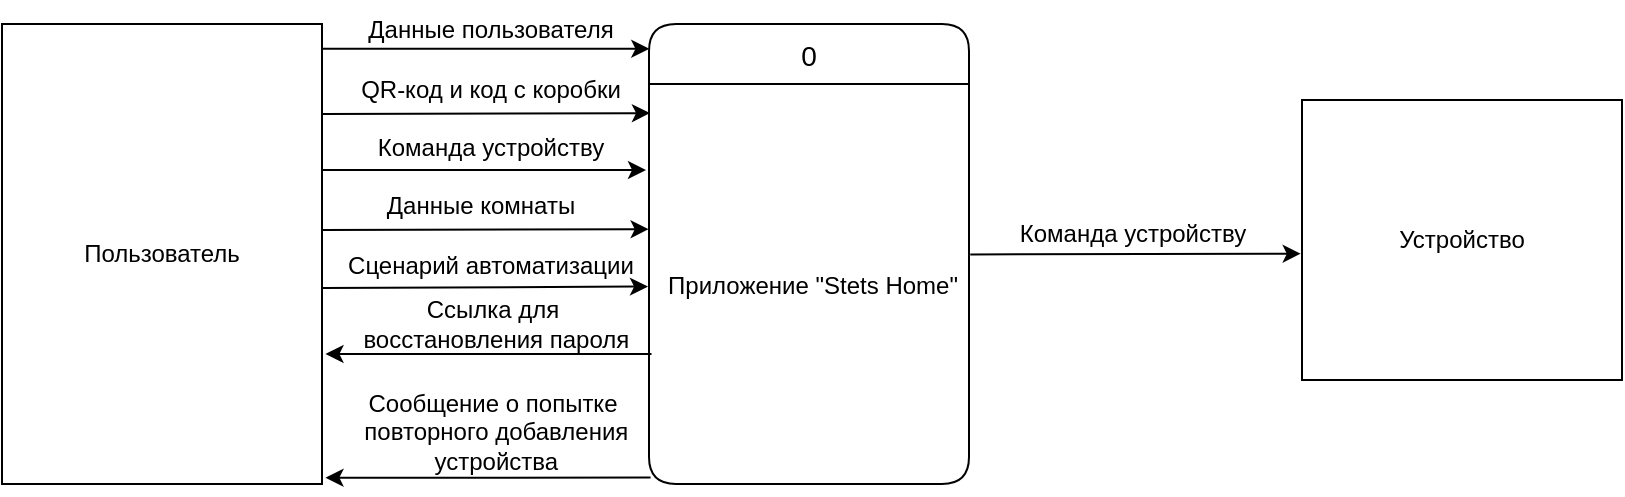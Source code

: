 <mxfile version="26.0.6" pages="3">
  <diagram name="DFD контекстная" id="Kj6uKSFET-x_spvsK_z2">
    <mxGraphModel dx="1843" dy="1982" grid="1" gridSize="10" guides="1" tooltips="1" connect="1" arrows="1" fold="1" page="1" pageScale="1" pageWidth="827" pageHeight="1169" math="0" shadow="0">
      <root>
        <mxCell id="0" />
        <mxCell id="1" parent="0" />
        <mxCell id="9D0SUuwFzpJp93_VvzQI-5" value="0" style="swimlane;childLayout=stackLayout;horizontal=1;startSize=30;horizontalStack=0;rounded=1;fontSize=14;fontStyle=0;strokeWidth=1;resizeParent=0;resizeLast=1;shadow=0;dashed=0;align=center;fillColor=#FFFFFF;" vertex="1" parent="1">
          <mxGeometry x="332.5" y="-1118" width="160" height="230" as="geometry" />
        </mxCell>
        <mxCell id="9D0SUuwFzpJp93_VvzQI-6" value="Приложение &quot;Stets Home&quot;" style="align=center;strokeColor=none;fillColor=none;spacingLeft=4;fontSize=12;verticalAlign=middle;resizable=0;rotatable=0;part=1;" vertex="1" parent="9D0SUuwFzpJp93_VvzQI-5">
          <mxGeometry y="30" width="160" height="200" as="geometry" />
        </mxCell>
        <mxCell id="9D0SUuwFzpJp93_VvzQI-21" value="Пользователь" style="html=1;dashed=0;whiteSpace=wrap;" vertex="1" parent="1">
          <mxGeometry x="9" y="-1118" width="160" height="230" as="geometry" />
        </mxCell>
        <mxCell id="9D0SUuwFzpJp93_VvzQI-22" value="Устройство" style="html=1;dashed=0;whiteSpace=wrap;" vertex="1" parent="1">
          <mxGeometry x="659" y="-1080" width="160" height="140" as="geometry" />
        </mxCell>
        <mxCell id="9D0SUuwFzpJp93_VvzQI-23" value="" style="endArrow=classic;html=1;rounded=0;exitX=1.003;exitY=0.054;exitDx=0;exitDy=0;exitPerimeter=0;entryX=0.001;entryY=0.054;entryDx=0;entryDy=0;entryPerimeter=0;" edge="1" parent="1" source="9D0SUuwFzpJp93_VvzQI-21" target="9D0SUuwFzpJp93_VvzQI-5">
          <mxGeometry width="50" height="50" relative="1" as="geometry">
            <mxPoint x="329" y="-1028" as="sourcePoint" />
            <mxPoint x="379" y="-1078" as="targetPoint" />
          </mxGeometry>
        </mxCell>
        <mxCell id="9D0SUuwFzpJp93_VvzQI-24" value="Данные пользователя" style="text;html=1;align=center;verticalAlign=middle;resizable=0;points=[];autosize=1;strokeColor=none;fillColor=none;" vertex="1" parent="1">
          <mxGeometry x="177.5" y="-1130" width="150" height="30" as="geometry" />
        </mxCell>
        <mxCell id="9D0SUuwFzpJp93_VvzQI-25" value="" style="endArrow=classic;html=1;rounded=0;entryX=0.003;entryY=0.105;entryDx=0;entryDy=0;entryPerimeter=0;" edge="1" parent="1">
          <mxGeometry width="50" height="50" relative="1" as="geometry">
            <mxPoint x="169" y="-1073" as="sourcePoint" />
            <mxPoint x="332.98" y="-1073.45" as="targetPoint" />
          </mxGeometry>
        </mxCell>
        <mxCell id="9D0SUuwFzpJp93_VvzQI-27" value="QR-код и код с коробки" style="text;html=1;align=center;verticalAlign=middle;resizable=0;points=[];autosize=1;strokeColor=none;fillColor=none;" vertex="1" parent="1">
          <mxGeometry x="177.5" y="-1100" width="150" height="30" as="geometry" />
        </mxCell>
        <mxCell id="9D0SUuwFzpJp93_VvzQI-28" value="" style="endArrow=classic;html=1;rounded=0;exitX=1;exitY=0.5;exitDx=0;exitDy=0;" edge="1" parent="1">
          <mxGeometry width="50" height="50" relative="1" as="geometry">
            <mxPoint x="169" y="-1045" as="sourcePoint" />
            <mxPoint x="331" y="-1045" as="targetPoint" />
          </mxGeometry>
        </mxCell>
        <mxCell id="9D0SUuwFzpJp93_VvzQI-29" value="Команда устройству" style="text;html=1;align=center;verticalAlign=middle;resizable=0;points=[];autosize=1;strokeColor=none;fillColor=none;" vertex="1" parent="1">
          <mxGeometry x="182.5" y="-1071" width="140" height="30" as="geometry" />
        </mxCell>
        <mxCell id="9D0SUuwFzpJp93_VvzQI-30" value="" style="endArrow=classic;html=1;rounded=0;exitX=1;exitY=0.75;exitDx=0;exitDy=0;entryX=-0.001;entryY=0.662;entryDx=0;entryDy=0;entryPerimeter=0;" edge="1" parent="1">
          <mxGeometry width="50" height="50" relative="1" as="geometry">
            <mxPoint x="169" y="-1015" as="sourcePoint" />
            <mxPoint x="332.34" y="-1015.42" as="targetPoint" />
          </mxGeometry>
        </mxCell>
        <mxCell id="9D0SUuwFzpJp93_VvzQI-31" value="Данные комнаты" style="text;html=1;align=center;verticalAlign=middle;resizable=0;points=[];autosize=1;strokeColor=none;fillColor=none;" vertex="1" parent="1">
          <mxGeometry x="187.5" y="-1042" width="120" height="30" as="geometry" />
        </mxCell>
        <mxCell id="9D0SUuwFzpJp93_VvzQI-32" value="" style="endArrow=classic;html=1;rounded=0;entryX=0.986;entryY=0.032;entryDx=0;entryDy=0;entryPerimeter=0;" edge="1" parent="1" target="WqTq35Kzlyl1M2jswhhq-2">
          <mxGeometry width="50" height="50" relative="1" as="geometry">
            <mxPoint x="169" y="-986" as="sourcePoint" />
            <mxPoint x="329" y="-1005" as="targetPoint" />
          </mxGeometry>
        </mxCell>
        <mxCell id="9D0SUuwFzpJp93_VvzQI-33" value="Сценарий автоматизации" style="text;html=1;align=center;verticalAlign=middle;resizable=0;points=[];autosize=1;strokeColor=none;fillColor=none;" vertex="1" parent="1">
          <mxGeometry x="167.5" y="-1012" width="170" height="30" as="geometry" />
        </mxCell>
        <mxCell id="9D0SUuwFzpJp93_VvzQI-37" value="" style="endArrow=classic;html=1;rounded=0;entryX=-0.004;entryY=0.549;entryDx=0;entryDy=0;entryPerimeter=0;exitX=1.004;exitY=0.426;exitDx=0;exitDy=0;exitPerimeter=0;" edge="1" parent="1" source="9D0SUuwFzpJp93_VvzQI-6" target="9D0SUuwFzpJp93_VvzQI-22">
          <mxGeometry width="50" height="50" relative="1" as="geometry">
            <mxPoint x="494" y="-1048" as="sourcePoint" />
            <mxPoint x="649" y="-938" as="targetPoint" />
          </mxGeometry>
        </mxCell>
        <mxCell id="9D0SUuwFzpJp93_VvzQI-38" value="Команда устройству" style="text;html=1;align=center;verticalAlign=middle;resizable=0;points=[];autosize=1;strokeColor=none;fillColor=none;" vertex="1" parent="1">
          <mxGeometry x="504" y="-1028" width="140" height="30" as="geometry" />
        </mxCell>
        <mxCell id="WqTq35Kzlyl1M2jswhhq-1" value="" style="endArrow=classic;html=1;rounded=0;entryX=1;entryY=0.663;entryDx=0;entryDy=0;entryPerimeter=0;exitX=-0.006;exitY=0.571;exitDx=0;exitDy=0;exitPerimeter=0;" edge="1" parent="1">
          <mxGeometry width="50" height="50" relative="1" as="geometry">
            <mxPoint x="333.75" y="-953" as="sourcePoint" />
            <mxPoint x="170.75" y="-953" as="targetPoint" />
          </mxGeometry>
        </mxCell>
        <mxCell id="WqTq35Kzlyl1M2jswhhq-2" value="Ссылка для&lt;br&gt;&amp;nbsp;восстановления пароля" style="text;html=1;align=center;verticalAlign=middle;resizable=0;points=[];autosize=1;strokeColor=none;fillColor=none;" vertex="1" parent="1">
          <mxGeometry x="174.25" y="-988" width="160" height="40" as="geometry" />
        </mxCell>
        <mxCell id="3_Wh0w_Wn-9Bsher1nXT-1" value="" style="endArrow=classic;html=1;rounded=0;entryX=1;entryY=0.663;entryDx=0;entryDy=0;entryPerimeter=0;exitX=-0.006;exitY=0.571;exitDx=0;exitDy=0;exitPerimeter=0;" edge="1" parent="1">
          <mxGeometry width="50" height="50" relative="1" as="geometry">
            <mxPoint x="333.29" y="-891.19" as="sourcePoint" />
            <mxPoint x="170.75" y="-891.18" as="targetPoint" />
          </mxGeometry>
        </mxCell>
        <mxCell id="3_Wh0w_Wn-9Bsher1nXT-2" value="Сообщение о попытке&lt;br&gt;&amp;nbsp;повторного добавления&lt;br&gt;&amp;nbsp;устройства" style="text;html=1;align=center;verticalAlign=middle;resizable=0;points=[];autosize=1;strokeColor=none;fillColor=none;" vertex="1" parent="1">
          <mxGeometry x="174.25" y="-944" width="160" height="60" as="geometry" />
        </mxCell>
      </root>
    </mxGraphModel>
  </diagram>
  <diagram id="CfpfkZUZ16RMYFpE4MeS" name="DFD логические">
    <mxGraphModel dx="606" dy="1801" grid="1" gridSize="10" guides="1" tooltips="1" connect="1" arrows="1" fold="1" page="1" pageScale="1" pageWidth="827" pageHeight="1169" math="0" shadow="0">
      <root>
        <mxCell id="0" />
        <mxCell id="1" parent="0" />
        <mxCell id="2SUcwZdlPGgnNjEAEPAu-13" value="1" style="swimlane;childLayout=stackLayout;horizontal=1;startSize=30;horizontalStack=0;rounded=1;fontSize=14;fontStyle=0;strokeWidth=1;resizeParent=0;resizeLast=1;shadow=0;dashed=0;align=center;fillColor=#FFFFFF;" parent="1" vertex="1">
          <mxGeometry x="1993.5" y="-862" width="160" height="140" as="geometry" />
        </mxCell>
        <mxCell id="2SUcwZdlPGgnNjEAEPAu-14" value="Управлять учётной&#xa;записью" style="align=center;strokeColor=none;fillColor=none;spacingLeft=4;fontSize=12;verticalAlign=middle;resizable=0;rotatable=0;part=1;" parent="2SUcwZdlPGgnNjEAEPAu-13" vertex="1">
          <mxGeometry y="30" width="160" height="110" as="geometry" />
        </mxCell>
        <mxCell id="2SUcwZdlPGgnNjEAEPAu-15" value="Пользователь" style="html=1;dashed=0;whiteSpace=wrap;" parent="1" vertex="1">
          <mxGeometry x="1670" y="-862" width="160" height="140" as="geometry" />
        </mxCell>
        <mxCell id="2SUcwZdlPGgnNjEAEPAu-16" value="" style="endArrow=classic;html=1;rounded=0;exitX=0.997;exitY=0.103;exitDx=0;exitDy=0;exitPerimeter=0;entryX=0.003;entryY=0.109;entryDx=0;entryDy=0;entryPerimeter=0;" parent="1" edge="1">
          <mxGeometry width="50" height="50" relative="1" as="geometry">
            <mxPoint x="1829.52" y="-823.58" as="sourcePoint" />
            <mxPoint x="1993.98" y="-822.74" as="targetPoint" />
          </mxGeometry>
        </mxCell>
        <mxCell id="2SUcwZdlPGgnNjEAEPAu-17" value="Данные пользователя" style="text;html=1;align=center;verticalAlign=middle;resizable=0;points=[];autosize=1;strokeColor=none;fillColor=none;" parent="1" vertex="1">
          <mxGeometry x="1838.5" y="-848" width="150" height="30" as="geometry" />
        </mxCell>
        <mxCell id="2SUcwZdlPGgnNjEAEPAu-18" value="" style="endArrow=classic;html=1;rounded=0;entryX=1;entryY=0.663;entryDx=0;entryDy=0;entryPerimeter=0;exitX=-0.006;exitY=0.571;exitDx=0;exitDy=0;exitPerimeter=0;" parent="1" source="2SUcwZdlPGgnNjEAEPAu-14" target="2SUcwZdlPGgnNjEAEPAu-15" edge="1">
          <mxGeometry width="50" height="50" relative="1" as="geometry">
            <mxPoint x="1886.95" y="-904" as="sourcePoint" />
            <mxPoint x="1936.95" y="-954" as="targetPoint" />
          </mxGeometry>
        </mxCell>
        <mxCell id="2SUcwZdlPGgnNjEAEPAu-19" value="Ссылка для&lt;br&gt;&amp;nbsp;восстановления пароля" style="text;html=1;align=center;verticalAlign=middle;resizable=0;points=[];autosize=1;strokeColor=none;fillColor=none;" parent="1" vertex="1">
          <mxGeometry x="1833.5" y="-804" width="160" height="40" as="geometry" />
        </mxCell>
        <mxCell id="2SUcwZdlPGgnNjEAEPAu-20" value="D1&amp;nbsp; &amp;nbsp; &amp;nbsp;Пользователи" style="html=1;dashed=0;whiteSpace=wrap;shape=mxgraph.dfd.dataStoreID;align=left;spacingLeft=3;points=[[0,0],[0.5,0],[1,0],[0,0.5],[1,0.5],[0,1],[0.5,1],[1,1]];" parent="1" vertex="1">
          <mxGeometry x="2313.95" y="-807" width="135" height="30" as="geometry" />
        </mxCell>
        <mxCell id="2SUcwZdlPGgnNjEAEPAu-21" value="Данные пользователя" style="text;html=1;align=center;verticalAlign=middle;resizable=0;points=[];autosize=1;strokeColor=none;fillColor=none;" parent="1" vertex="1">
          <mxGeometry x="2153.5" y="-824" width="150" height="30" as="geometry" />
        </mxCell>
        <mxCell id="2SUcwZdlPGgnNjEAEPAu-22" value="" style="endArrow=classic;html=1;rounded=0;entryX=-0.017;entryY=0.252;entryDx=0;entryDy=0;entryPerimeter=0;" parent="1" target="2SUcwZdlPGgnNjEAEPAu-20" edge="1">
          <mxGeometry width="50" height="50" relative="1" as="geometry">
            <mxPoint x="2156" y="-799" as="sourcePoint" />
            <mxPoint x="2096" y="-844" as="targetPoint" />
          </mxGeometry>
        </mxCell>
        <mxCell id="2SUcwZdlPGgnNjEAEPAu-23" value="" style="endArrow=classic;html=1;rounded=0;entryX=1.022;entryY=0.433;entryDx=0;entryDy=0;entryPerimeter=0;" parent="1" target="2SUcwZdlPGgnNjEAEPAu-14" edge="1">
          <mxGeometry width="50" height="50" relative="1" as="geometry">
            <mxPoint x="2306" y="-784" as="sourcePoint" />
            <mxPoint x="2096" y="-734" as="targetPoint" />
          </mxGeometry>
        </mxCell>
        <mxCell id="2SUcwZdlPGgnNjEAEPAu-24" value="Данные пользователя" style="text;html=1;align=center;verticalAlign=middle;resizable=0;points=[];autosize=1;strokeColor=none;fillColor=none;" parent="1" vertex="1">
          <mxGeometry x="2163.95" y="-784" width="150" height="30" as="geometry" />
        </mxCell>
        <mxCell id="2SUcwZdlPGgnNjEAEPAu-25" value="2" style="swimlane;childLayout=stackLayout;horizontal=1;startSize=30;horizontalStack=0;rounded=1;fontSize=14;fontStyle=0;strokeWidth=1;resizeParent=0;resizeLast=1;shadow=0;dashed=0;align=center;fillColor=#FFFFFF;" parent="1" vertex="1">
          <mxGeometry x="1993.5" y="-695" width="160" height="140" as="geometry" />
        </mxCell>
        <mxCell id="2SUcwZdlPGgnNjEAEPAu-26" value="Управлять домом" style="align=center;strokeColor=none;fillColor=none;spacingLeft=4;fontSize=12;verticalAlign=middle;resizable=0;rotatable=0;part=1;" parent="2SUcwZdlPGgnNjEAEPAu-25" vertex="1">
          <mxGeometry y="30" width="160" height="110" as="geometry" />
        </mxCell>
        <mxCell id="2SUcwZdlPGgnNjEAEPAu-27" value="" style="endArrow=classic;html=1;rounded=0;exitX=0.92;exitY=0.995;exitDx=0;exitDy=0;entryX=0;entryY=0;entryDx=0;entryDy=0;exitPerimeter=0;" parent="1" source="2SUcwZdlPGgnNjEAEPAu-15" target="2SUcwZdlPGgnNjEAEPAu-26" edge="1">
          <mxGeometry width="50" height="50" relative="1" as="geometry">
            <mxPoint x="1800" y="-722" as="sourcePoint" />
            <mxPoint x="2003.98" y="-655.74" as="targetPoint" />
            <Array as="points">
              <mxPoint x="1817" y="-665" />
            </Array>
          </mxGeometry>
        </mxCell>
        <mxCell id="2SUcwZdlPGgnNjEAEPAu-28" value="Данные другого&lt;br&gt;&amp;nbsp;пользователя" style="text;html=1;align=center;verticalAlign=middle;resizable=0;points=[];autosize=1;strokeColor=none;fillColor=none;" parent="1" vertex="1">
          <mxGeometry x="1843.5" y="-704" width="110" height="40" as="geometry" />
        </mxCell>
        <mxCell id="2SUcwZdlPGgnNjEAEPAu-31" value="" style="endArrow=classic;html=1;rounded=0;entryX=0.2;entryY=0.975;entryDx=0;entryDy=0;entryPerimeter=0;" parent="1" target="2SUcwZdlPGgnNjEAEPAu-20" edge="1">
          <mxGeometry width="50" height="50" relative="1" as="geometry">
            <mxPoint x="2156" y="-632" as="sourcePoint" />
            <mxPoint x="2311.655" y="-632.44" as="targetPoint" />
            <Array as="points">
              <mxPoint x="2341" y="-632" />
            </Array>
          </mxGeometry>
        </mxCell>
        <mxCell id="2SUcwZdlPGgnNjEAEPAu-32" value="" style="endArrow=classic;html=1;rounded=0;entryX=1.022;entryY=0.433;entryDx=0;entryDy=0;entryPerimeter=0;exitX=0.339;exitY=1.13;exitDx=0;exitDy=0;exitPerimeter=0;" parent="1" source="2SUcwZdlPGgnNjEAEPAu-20" target="2SUcwZdlPGgnNjEAEPAu-26" edge="1">
          <mxGeometry width="50" height="50" relative="1" as="geometry">
            <mxPoint x="2306" y="-617" as="sourcePoint" />
            <mxPoint x="2096" y="-567" as="targetPoint" />
            <Array as="points">
              <mxPoint x="2360" y="-617" />
            </Array>
          </mxGeometry>
        </mxCell>
        <mxCell id="2SUcwZdlPGgnNjEAEPAu-34" value="" style="endArrow=classic;html=1;rounded=0;entryX=0.809;entryY=0;entryDx=0;entryDy=0;entryPerimeter=0;" parent="1" target="2SUcwZdlPGgnNjEAEPAu-40" edge="1">
          <mxGeometry width="50" height="50" relative="1" as="geometry">
            <mxPoint x="1799" y="-720" as="sourcePoint" />
            <mxPoint x="1995.25" y="-500.93" as="targetPoint" />
            <Array as="points" />
          </mxGeometry>
        </mxCell>
        <mxCell id="2SUcwZdlPGgnNjEAEPAu-35" value="QR-код и&lt;br&gt;&amp;nbsp;код с коробки" style="text;html=1;align=center;verticalAlign=middle;resizable=0;points=[];autosize=1;strokeColor=none;fillColor=none;" parent="1" vertex="1">
          <mxGeometry x="1800" y="-637" width="100" height="40" as="geometry" />
        </mxCell>
        <mxCell id="2SUcwZdlPGgnNjEAEPAu-36" value="" style="endArrow=classic;html=1;rounded=0;entryX=0.106;entryY=0.999;entryDx=0;entryDy=0;exitX=0.106;exitY=-0.001;exitDx=0;exitDy=0;exitPerimeter=0;entryPerimeter=0;" parent="1" source="2SUcwZdlPGgnNjEAEPAu-40" target="2SUcwZdlPGgnNjEAEPAu-15" edge="1">
          <mxGeometry width="50" height="50" relative="1" as="geometry">
            <mxPoint x="1992.54" y="-397.0" as="sourcePoint" />
            <mxPoint x="1830" y="-396.99" as="targetPoint" />
            <Array as="points" />
          </mxGeometry>
        </mxCell>
        <mxCell id="2SUcwZdlPGgnNjEAEPAu-37" value="Сообщение о попытке&lt;br&gt;&amp;nbsp;повторного добавления&lt;br&gt;&amp;nbsp;устройства" style="text;html=1;align=center;verticalAlign=middle;resizable=0;points=[];autosize=1;strokeColor=none;fillColor=none;" parent="1" vertex="1">
          <mxGeometry x="1530" y="-647" width="160" height="60" as="geometry" />
        </mxCell>
        <mxCell id="2SUcwZdlPGgnNjEAEPAu-38" value="QR-код и&lt;br&gt;&amp;nbsp;код с коробки" style="text;html=1;align=center;verticalAlign=middle;resizable=0;points=[];autosize=1;strokeColor=none;fillColor=none;" parent="1" vertex="1">
          <mxGeometry x="1683.97" y="-361" width="100" height="40" as="geometry" />
        </mxCell>
        <mxCell id="2SUcwZdlPGgnNjEAEPAu-40" value="3" style="swimlane;childLayout=stackLayout;horizontal=1;startSize=30;horizontalStack=0;rounded=1;fontSize=14;fontStyle=0;strokeWidth=1;resizeParent=0;resizeLast=1;shadow=0;dashed=0;align=center;fillColor=#FFFFFF;" parent="1" vertex="1">
          <mxGeometry x="1670" y="-550" width="160" height="157" as="geometry" />
        </mxCell>
        <mxCell id="2SUcwZdlPGgnNjEAEPAu-41" value="Управлять устройством" style="align=center;strokeColor=none;fillColor=none;spacingLeft=4;fontSize=12;verticalAlign=middle;resizable=0;rotatable=0;part=1;" parent="2SUcwZdlPGgnNjEAEPAu-40" vertex="1">
          <mxGeometry y="30" width="160" height="127" as="geometry" />
        </mxCell>
        <mxCell id="2SUcwZdlPGgnNjEAEPAu-42" value="" style="endArrow=classic;html=1;rounded=0;exitX=0.682;exitY=1.013;exitDx=0;exitDy=0;entryX=0.686;entryY=0.005;entryDx=0;entryDy=0;exitPerimeter=0;entryPerimeter=0;" parent="1" source="2SUcwZdlPGgnNjEAEPAu-15" target="2SUcwZdlPGgnNjEAEPAu-40" edge="1">
          <mxGeometry width="50" height="50" relative="1" as="geometry">
            <mxPoint x="1830.79" y="-469.58" as="sourcePoint" />
            <mxPoint x="1995.25" y="-468.74" as="targetPoint" />
            <Array as="points" />
          </mxGeometry>
        </mxCell>
        <mxCell id="2SUcwZdlPGgnNjEAEPAu-43" value="Команда&lt;br&gt;&amp;nbsp;устройству" style="text;html=1;align=center;verticalAlign=middle;resizable=0;points=[];autosize=1;strokeColor=none;fillColor=none;" parent="1" vertex="1">
          <mxGeometry x="1690" y="-637" width="90" height="40" as="geometry" />
        </mxCell>
        <mxCell id="2SUcwZdlPGgnNjEAEPAu-44" value="D2&amp;nbsp; &amp;nbsp; &amp;nbsp;Устройства" style="html=1;dashed=0;whiteSpace=wrap;shape=mxgraph.dfd.dataStoreID;align=left;spacingLeft=3;points=[[0,0],[0.5,0],[1,0],[0,0.5],[1,0.5],[0,1],[0.5,1],[1,1]];" parent="1" vertex="1">
          <mxGeometry x="1683.97" y="-287" width="132.05" height="55" as="geometry" />
        </mxCell>
        <mxCell id="2SUcwZdlPGgnNjEAEPAu-46" value="" style="endArrow=classic;html=1;rounded=0;exitX=0.137;exitY=1.003;exitDx=0;exitDy=0;exitPerimeter=0;entryX=0.063;entryY=-0.022;entryDx=0;entryDy=0;entryPerimeter=0;" parent="1" source="2SUcwZdlPGgnNjEAEPAu-41" target="2SUcwZdlPGgnNjEAEPAu-44" edge="1">
          <mxGeometry width="50" height="50" relative="1" as="geometry">
            <mxPoint x="1642.28" y="-395.061" as="sourcePoint" />
            <mxPoint x="1490.937" y="-395.01" as="targetPoint" />
          </mxGeometry>
        </mxCell>
        <mxCell id="2SUcwZdlPGgnNjEAEPAu-48" value="Данные &lt;br&gt;устройства" style="text;html=1;align=center;verticalAlign=middle;resizable=0;points=[];autosize=1;strokeColor=none;fillColor=none;" parent="1" vertex="1">
          <mxGeometry x="1610.0" y="-362" width="90" height="40" as="geometry" />
        </mxCell>
        <mxCell id="2SUcwZdlPGgnNjEAEPAu-49" value="Устройство" style="html=1;dashed=0;whiteSpace=wrap;" parent="1" vertex="1">
          <mxGeometry x="1360.0" y="-502" width="160" height="70" as="geometry" />
        </mxCell>
        <mxCell id="2SUcwZdlPGgnNjEAEPAu-50" value="" style="endArrow=classic;html=1;rounded=0;entryX=1;entryY=0.5;entryDx=0;entryDy=0;" parent="1" target="2SUcwZdlPGgnNjEAEPAu-49" edge="1">
          <mxGeometry width="50" height="50" relative="1" as="geometry">
            <mxPoint x="1670" y="-467" as="sourcePoint" />
            <mxPoint x="1964.81" y="-509.57" as="targetPoint" />
          </mxGeometry>
        </mxCell>
        <mxCell id="2SUcwZdlPGgnNjEAEPAu-51" value="Команда устройству" style="text;html=1;align=center;verticalAlign=middle;resizable=0;points=[];autosize=1;strokeColor=none;fillColor=none;" parent="1" vertex="1">
          <mxGeometry x="1525" y="-492" width="140" height="30" as="geometry" />
        </mxCell>
        <mxCell id="2SUcwZdlPGgnNjEAEPAu-55" value="4" style="swimlane;childLayout=stackLayout;horizontal=1;startSize=30;horizontalStack=0;rounded=1;fontSize=14;fontStyle=0;strokeWidth=1;resizeParent=0;resizeLast=1;shadow=0;dashed=0;align=center;fillColor=#FFFFFF;" parent="1" vertex="1">
          <mxGeometry x="1360" y="-863" width="160" height="153" as="geometry" />
        </mxCell>
        <mxCell id="2SUcwZdlPGgnNjEAEPAu-56" value="Управлять комнатой" style="align=center;strokeColor=none;fillColor=none;spacingLeft=4;fontSize=12;verticalAlign=middle;resizable=0;rotatable=0;part=1;" parent="2SUcwZdlPGgnNjEAEPAu-55" vertex="1">
          <mxGeometry y="30" width="160" height="123" as="geometry" />
        </mxCell>
        <mxCell id="2SUcwZdlPGgnNjEAEPAu-57" value="" style="endArrow=classic;html=1;rounded=0;exitX=-0.008;exitY=0.643;exitDx=0;exitDy=0;exitPerimeter=0;entryX=1;entryY=0.5;entryDx=0;entryDy=0;" parent="1" source="2SUcwZdlPGgnNjEAEPAu-15" target="2SUcwZdlPGgnNjEAEPAu-56" edge="1">
          <mxGeometry width="50" height="50" relative="1" as="geometry">
            <mxPoint x="1207.77" y="-991.11" as="sourcePoint" />
            <mxPoint x="1372.23" y="-990.27" as="targetPoint" />
          </mxGeometry>
        </mxCell>
        <mxCell id="2SUcwZdlPGgnNjEAEPAu-58" value="Данные комнаты" style="text;html=1;align=center;verticalAlign=middle;resizable=0;points=[];autosize=1;strokeColor=none;fillColor=none;" parent="1" vertex="1">
          <mxGeometry x="1535" y="-802" width="120" height="30" as="geometry" />
        </mxCell>
        <mxCell id="2SUcwZdlPGgnNjEAEPAu-59" value="D3&amp;nbsp; &amp;nbsp; &amp;nbsp;Комнаты" style="html=1;dashed=0;whiteSpace=wrap;shape=mxgraph.dfd.dataStoreID;align=left;spacingLeft=3;points=[[0,0],[0.5,0],[1,0],[0,0.5],[1,0.5],[0,1],[0.5,1],[1,1]];" parent="1" vertex="1">
          <mxGeometry x="1087.95" y="-801" width="135" height="30" as="geometry" />
        </mxCell>
        <mxCell id="2SUcwZdlPGgnNjEAEPAu-60" value="Данные комнаты" style="text;html=1;align=center;verticalAlign=middle;resizable=0;points=[];autosize=1;strokeColor=none;fillColor=none;" parent="1" vertex="1">
          <mxGeometry x="1230" y="-814" width="120" height="30" as="geometry" />
        </mxCell>
        <mxCell id="2SUcwZdlPGgnNjEAEPAu-61" value="" style="endArrow=classic;html=1;rounded=0;exitX=-0.01;exitY=0.351;exitDx=0;exitDy=0;exitPerimeter=0;" parent="1" source="2SUcwZdlPGgnNjEAEPAu-56" edge="1">
          <mxGeometry width="50" height="50" relative="1" as="geometry">
            <mxPoint x="930" y="-793" as="sourcePoint" />
            <mxPoint x="1220" y="-790" as="targetPoint" />
          </mxGeometry>
        </mxCell>
        <mxCell id="2SUcwZdlPGgnNjEAEPAu-62" value="" style="endArrow=classic;html=1;rounded=0;entryX=0.002;entryY=0.43;entryDx=0;entryDy=0;entryPerimeter=0;" parent="1" target="2SUcwZdlPGgnNjEAEPAu-56" edge="1">
          <mxGeometry width="50" height="50" relative="1" as="geometry">
            <mxPoint x="1220" y="-780" as="sourcePoint" />
            <mxPoint x="931.02" y="-778.37" as="targetPoint" />
          </mxGeometry>
        </mxCell>
        <mxCell id="2SUcwZdlPGgnNjEAEPAu-63" value="Данные комнаты" style="text;html=1;align=center;verticalAlign=middle;resizable=0;points=[];autosize=1;strokeColor=none;fillColor=none;" parent="1" vertex="1">
          <mxGeometry x="1230" y="-784" width="120" height="30" as="geometry" />
        </mxCell>
        <mxCell id="2SUcwZdlPGgnNjEAEPAu-65" value="Данные &lt;br&gt;устройства" style="text;html=1;align=center;verticalAlign=middle;resizable=0;points=[];autosize=1;strokeColor=none;fillColor=none;" parent="1" vertex="1">
          <mxGeometry x="1290" y="-637" width="90" height="40" as="geometry" />
        </mxCell>
        <mxCell id="2SUcwZdlPGgnNjEAEPAu-66" value="" style="endArrow=classic;html=1;rounded=0;entryX=0.003;entryY=0.243;entryDx=0;entryDy=0;entryPerimeter=0;exitX=-0.011;exitY=0.856;exitDx=0;exitDy=0;exitPerimeter=0;" parent="1" source="2SUcwZdlPGgnNjEAEPAu-56" target="2SUcwZdlPGgnNjEAEPAu-44" edge="1">
          <mxGeometry width="50" height="50" relative="1" as="geometry">
            <mxPoint x="1034.46" y="-587" as="sourcePoint" />
            <mxPoint x="1190.115" y="-587.44" as="targetPoint" />
            <Array as="points">
              <mxPoint x="1300" y="-728" />
              <mxPoint x="1300" y="-274" />
            </Array>
          </mxGeometry>
        </mxCell>
        <mxCell id="2SUcwZdlPGgnNjEAEPAu-67" value="" style="endArrow=classic;html=1;rounded=0;entryX=-0.005;entryY=0.798;entryDx=0;entryDy=0;exitX=0.007;exitY=0.343;exitDx=0;exitDy=0;exitPerimeter=0;entryPerimeter=0;" parent="1" source="2SUcwZdlPGgnNjEAEPAu-44" target="2SUcwZdlPGgnNjEAEPAu-56" edge="1">
          <mxGeometry width="50" height="50" relative="1" as="geometry">
            <mxPoint x="1184.46" y="-572" as="sourcePoint" />
            <mxPoint x="1035.48" y="-572.37" as="targetPoint" />
            <Array as="points">
              <mxPoint x="1290" y="-268" />
              <mxPoint x="1290" y="-735" />
            </Array>
          </mxGeometry>
        </mxCell>
        <mxCell id="2SUcwZdlPGgnNjEAEPAu-68" value="Данные &lt;br&gt;устройства" style="text;html=1;align=center;verticalAlign=middle;resizable=0;points=[];autosize=1;strokeColor=none;fillColor=none;" parent="1" vertex="1">
          <mxGeometry x="1210" y="-637" width="90" height="40" as="geometry" />
        </mxCell>
        <mxCell id="2SUcwZdlPGgnNjEAEPAu-70" value="" style="endArrow=classic;html=1;rounded=0;entryX=0.5;entryY=0;entryDx=0;entryDy=0;exitX=0.5;exitY=1;exitDx=0;exitDy=0;" parent="1" source="2SUcwZdlPGgnNjEAEPAu-56" target="2SUcwZdlPGgnNjEAEPAu-49" edge="1">
          <mxGeometry width="50" height="50" relative="1" as="geometry">
            <mxPoint x="1033.96" y="-661" as="sourcePoint" />
            <mxPoint x="1169.27" y="-661.57" as="targetPoint" />
            <Array as="points" />
          </mxGeometry>
        </mxCell>
        <mxCell id="2SUcwZdlPGgnNjEAEPAu-71" value="Команда &lt;br&gt;устройству" style="text;html=1;align=center;verticalAlign=middle;resizable=0;points=[];autosize=1;strokeColor=none;fillColor=none;" parent="1" vertex="1">
          <mxGeometry x="1440" y="-637" width="80" height="40" as="geometry" />
        </mxCell>
        <mxCell id="2SUcwZdlPGgnNjEAEPAu-77" value="" style="endArrow=classic;html=1;rounded=0;exitX=0.137;exitY=1.003;exitDx=0;exitDy=0;exitPerimeter=0;entryX=0.063;entryY=-0.022;entryDx=0;entryDy=0;entryPerimeter=0;" parent="1" edge="1">
          <mxGeometry width="50" height="50" relative="1" as="geometry">
            <mxPoint x="1777" y="-392" as="sourcePoint" />
            <mxPoint x="1777" y="-287" as="targetPoint" />
          </mxGeometry>
        </mxCell>
        <mxCell id="2SUcwZdlPGgnNjEAEPAu-78" value="Данные &lt;br&gt;устройства" style="text;html=1;align=center;verticalAlign=middle;resizable=0;points=[];autosize=1;strokeColor=none;fillColor=none;" parent="1" vertex="1">
          <mxGeometry x="1780" y="-362" width="90" height="40" as="geometry" />
        </mxCell>
        <mxCell id="2SUcwZdlPGgnNjEAEPAu-79" value="" style="endArrow=classic;html=1;rounded=0;exitX=0.802;exitY=0.01;exitDx=0;exitDy=0;exitPerimeter=0;entryX=0.75;entryY=1;entryDx=0;entryDy=0;" parent="1" source="2SUcwZdlPGgnNjEAEPAu-44" target="2SUcwZdlPGgnNjEAEPAu-41" edge="1">
          <mxGeometry width="50" height="50" relative="1" as="geometry">
            <mxPoint x="1870" y="-297" as="sourcePoint" />
            <mxPoint x="1870" y="-192" as="targetPoint" />
          </mxGeometry>
        </mxCell>
        <mxCell id="2SUcwZdlPGgnNjEAEPAu-80" value="5" style="swimlane;childLayout=stackLayout;horizontal=1;startSize=30;horizontalStack=0;rounded=1;fontSize=14;fontStyle=0;strokeWidth=1;resizeParent=0;resizeLast=1;shadow=0;dashed=0;align=center;fillColor=#FFFFFF;" parent="1" vertex="1">
          <mxGeometry x="1360" y="-1072" width="155.45" height="152" as="geometry" />
        </mxCell>
        <mxCell id="2SUcwZdlPGgnNjEAEPAu-81" value="Управлять сценарием" style="align=center;strokeColor=none;fillColor=none;spacingLeft=4;fontSize=12;verticalAlign=middle;resizable=0;rotatable=0;part=1;" parent="2SUcwZdlPGgnNjEAEPAu-80" vertex="1">
          <mxGeometry y="30" width="155.45" height="122" as="geometry" />
        </mxCell>
        <mxCell id="2SUcwZdlPGgnNjEAEPAu-82" value="" style="endArrow=classic;html=1;rounded=0;exitX=0.25;exitY=0;exitDx=0;exitDy=0;entryX=1;entryY=0.5;entryDx=0;entryDy=0;" parent="1" source="2SUcwZdlPGgnNjEAEPAu-15" target="2SUcwZdlPGgnNjEAEPAu-81" edge="1">
          <mxGeometry width="50" height="50" relative="1" as="geometry">
            <mxPoint x="990.09" y="-1107.58" as="sourcePoint" />
            <mxPoint x="1154.55" y="-1106.74" as="targetPoint" />
            <Array as="points">
              <mxPoint x="1710" y="-980" />
              <mxPoint x="1580" y="-981" />
            </Array>
          </mxGeometry>
        </mxCell>
        <mxCell id="2SUcwZdlPGgnNjEAEPAu-83" value="Сценарий автоматизации" style="text;html=1;align=center;verticalAlign=middle;resizable=0;points=[];autosize=1;strokeColor=none;fillColor=none;" parent="1" vertex="1">
          <mxGeometry x="1535" y="-1011" width="170" height="30" as="geometry" />
        </mxCell>
        <mxCell id="2SUcwZdlPGgnNjEAEPAu-84" value="D4&amp;nbsp; &amp;nbsp; &amp;nbsp;Сценарии&lt;br&gt;&amp;nbsp; &amp;nbsp; &amp;nbsp; &amp;nbsp; &amp;nbsp; автоматизации" style="html=1;dashed=0;whiteSpace=wrap;shape=mxgraph.dfd.dataStoreID;align=left;spacingLeft=3;points=[[0,0],[0.5,0],[1,0],[0,0.5],[1,0.5],[0,1],[0.5,1],[1,1]];" parent="1" vertex="1">
          <mxGeometry x="1010" y="-1072" width="135" height="30" as="geometry" />
        </mxCell>
        <mxCell id="2SUcwZdlPGgnNjEAEPAu-85" value="Сценарий автоматизации" style="text;html=1;align=center;verticalAlign=middle;resizable=0;points=[];autosize=1;strokeColor=none;fillColor=none;" parent="1" vertex="1">
          <mxGeometry x="1170" y="-1090" width="170" height="30" as="geometry" />
        </mxCell>
        <mxCell id="2SUcwZdlPGgnNjEAEPAu-86" value="" style="endArrow=classic;html=1;rounded=0;" parent="1" edge="1">
          <mxGeometry width="50" height="50" relative="1" as="geometry">
            <mxPoint x="1360" y="-1061" as="sourcePoint" />
            <mxPoint x="1150" y="-1061" as="targetPoint" />
          </mxGeometry>
        </mxCell>
        <mxCell id="2SUcwZdlPGgnNjEAEPAu-88" value="Сценарий автоматизации" style="text;html=1;align=center;verticalAlign=middle;resizable=0;points=[];autosize=1;strokeColor=none;fillColor=none;" parent="1" vertex="1">
          <mxGeometry x="1170" y="-1052" width="170" height="30" as="geometry" />
        </mxCell>
        <mxCell id="2SUcwZdlPGgnNjEAEPAu-95" value="" style="endArrow=classic;html=1;rounded=0;entryX=0;entryY=0.5;entryDx=0;entryDy=0;exitX=0;exitY=0.5;exitDx=0;exitDy=0;" parent="1" source="2SUcwZdlPGgnNjEAEPAu-81" target="2SUcwZdlPGgnNjEAEPAu-49" edge="1">
          <mxGeometry width="50" height="50" relative="1" as="geometry">
            <mxPoint x="672" y="-974" as="sourcePoint" />
            <mxPoint x="807.31" y="-974.57" as="targetPoint" />
            <Array as="points">
              <mxPoint x="1070" y="-980" />
              <mxPoint x="1070" y="-467" />
            </Array>
          </mxGeometry>
        </mxCell>
        <mxCell id="2SUcwZdlPGgnNjEAEPAu-96" value="Команда устройству" style="text;html=1;align=center;verticalAlign=middle;resizable=0;points=[];autosize=1;strokeColor=none;fillColor=none;" parent="1" vertex="1">
          <mxGeometry x="1130" y="-492" width="140" height="30" as="geometry" />
        </mxCell>
        <mxCell id="2SUcwZdlPGgnNjEAEPAu-99" value="" style="endArrow=classic;html=1;rounded=0;entryX=0.008;entryY=0.139;entryDx=0;entryDy=0;entryPerimeter=0;" parent="1" target="2SUcwZdlPGgnNjEAEPAu-80" edge="1">
          <mxGeometry width="50" height="50" relative="1" as="geometry">
            <mxPoint x="1150" y="-1051" as="sourcePoint" />
            <mxPoint x="1160" y="-1051" as="targetPoint" />
          </mxGeometry>
        </mxCell>
        <mxCell id="2SUcwZdlPGgnNjEAEPAu-101" value="Данные &lt;br&gt;устройства" style="text;html=1;align=center;verticalAlign=middle;resizable=0;points=[];autosize=1;strokeColor=none;fillColor=none;" parent="1" vertex="1">
          <mxGeometry x="960" y="-732" width="90" height="40" as="geometry" />
        </mxCell>
        <mxCell id="2SUcwZdlPGgnNjEAEPAu-102" value="" style="endArrow=classic;html=1;rounded=0;entryX=0;entryY=0.5;entryDx=0;entryDy=0;exitX=0;exitY=0.25;exitDx=0;exitDy=0;" parent="1" source="2SUcwZdlPGgnNjEAEPAu-81" target="2SUcwZdlPGgnNjEAEPAu-44" edge="1">
          <mxGeometry width="50" height="50" relative="1" as="geometry">
            <mxPoint x="978.45" y="-710" as="sourcePoint" />
            <mxPoint x="1304.45" y="-256" as="targetPoint" />
            <Array as="points">
              <mxPoint x="970" y="-1010" />
              <mxPoint x="970" y="-260" />
            </Array>
          </mxGeometry>
        </mxCell>
        <mxCell id="2SUcwZdlPGgnNjEAEPAu-103" value="" style="endArrow=classic;html=1;rounded=0;entryX=-0.016;entryY=0.186;entryDx=0;entryDy=0;exitX=-0.002;exitY=0.669;exitDx=0;exitDy=0;exitPerimeter=0;entryPerimeter=0;" parent="1" source="2SUcwZdlPGgnNjEAEPAu-44" target="2SUcwZdlPGgnNjEAEPAu-81" edge="1">
          <mxGeometry width="50" height="50" relative="1" as="geometry">
            <mxPoint x="1305.45" y="-250" as="sourcePoint" />
            <mxPoint x="979.45" y="-717" as="targetPoint" />
            <Array as="points">
              <mxPoint x="960" y="-250" />
              <mxPoint x="960" y="-1020" />
            </Array>
          </mxGeometry>
        </mxCell>
        <mxCell id="2SUcwZdlPGgnNjEAEPAu-104" value="Данные &lt;br&gt;устройства" style="text;html=1;align=center;verticalAlign=middle;resizable=0;points=[];autosize=1;strokeColor=none;fillColor=none;" parent="1" vertex="1">
          <mxGeometry x="870" y="-732" width="90" height="40" as="geometry" />
        </mxCell>
        <mxCell id="Y_kfvUKKAzM_NIaBV0He-1" value="Данные другого&lt;br&gt;&amp;nbsp;пользователя" style="text;html=1;align=center;verticalAlign=middle;resizable=0;points=[];autosize=1;strokeColor=none;fillColor=none;" vertex="1" parent="1">
          <mxGeometry x="2183.95" y="-670" width="110" height="40" as="geometry" />
        </mxCell>
        <mxCell id="Y_kfvUKKAzM_NIaBV0He-2" value="Данные другого&lt;br&gt;&amp;nbsp;пользователя" style="text;html=1;align=center;verticalAlign=middle;resizable=0;points=[];autosize=1;strokeColor=none;fillColor=none;" vertex="1" parent="1">
          <mxGeometry x="2183.95" y="-620" width="110" height="40" as="geometry" />
        </mxCell>
      </root>
    </mxGraphModel>
  </diagram>
  <diagram id="-AqugUINXaBzboUCbMsi" name="ER-диаграмма в нотации Crow&#39;s Foot">
    <mxGraphModel dx="2580" dy="2307" grid="1" gridSize="10" guides="1" tooltips="1" connect="1" arrows="1" fold="1" page="1" pageScale="1" pageWidth="827" pageHeight="1169" math="0" shadow="0">
      <root>
        <mxCell id="0" />
        <mxCell id="1" parent="0" />
        <mxCell id="ZDpbt0am8818TlwdCO01-1" value="&lt;span style=&quot;font-size: 24px;&quot;&gt;&lt;b&gt;Пользователь&lt;/b&gt;&lt;/span&gt;" style="swimlane;childLayout=stackLayout;horizontal=1;startSize=50;horizontalStack=0;rounded=1;fontSize=14;fontStyle=0;strokeWidth=2;resizeParent=0;resizeLast=1;shadow=0;dashed=0;align=center;arcSize=4;whiteSpace=wrap;html=1;" parent="1" vertex="1">
          <mxGeometry x="30" y="-1070" width="420" height="350" as="geometry" />
        </mxCell>
        <mxCell id="ZDpbt0am8818TlwdCO01-2" value="&lt;font style=&quot;font-size: 18px;&quot;&gt;* Email&lt;/font&gt;&lt;div&gt;&lt;font style=&quot;font-size: 18px;&quot;&gt;&amp;nbsp; Имя пользователя&lt;/font&gt;&lt;/div&gt;&lt;div&gt;&lt;font style=&quot;font-size: 18px;&quot;&gt;&amp;nbsp; Идентификатор дома&lt;/font&gt;&lt;/div&gt;&lt;div&gt;&lt;font style=&quot;font-size: 18px;&quot;&gt;&amp;nbsp; Номер устройства&lt;/font&gt;&lt;/div&gt;&lt;div&gt;&lt;font style=&quot;font-size: 18px;&quot;&gt;&amp;nbsp; Тип устройства&lt;/font&gt;&lt;/div&gt;&lt;div&gt;&lt;font style=&quot;font-size: 18px;&quot;&gt;&amp;nbsp; Статус устройства&lt;/font&gt;&lt;/div&gt;&lt;div&gt;&lt;font style=&quot;font-size: 18px;&quot;&gt;&amp;nbsp; Режим энергосбережения устройства&lt;/font&gt;&lt;/div&gt;&lt;div&gt;&lt;font style=&quot;font-size: 18px;&quot;&gt;&amp;nbsp;&amp;nbsp;&lt;/font&gt;&lt;span style=&quot;font-size: 18px; background-color: transparent; color: light-dark(rgb(0, 0, 0), rgb(255, 255, 255));&quot;&gt;Название комнаты&lt;/span&gt;&lt;/div&gt;&lt;div&gt;&lt;font style=&quot;font-size: 18px;&quot;&gt;&amp;nbsp; Тип комнаты&lt;/font&gt;&lt;/div&gt;&lt;div&gt;&lt;font style=&quot;font-size: 18px;&quot;&gt;&amp;nbsp; Название сценария автоматизации&lt;br&gt;&amp;nbsp; Время запуска сценария&lt;br&gt;&amp;nbsp; День недели запуска сценария&lt;/font&gt;&lt;/div&gt;&lt;div&gt;&lt;span style=&quot;font-size: 18px; background-color: transparent; color: light-dark(rgb(0, 0, 0), rgb(255, 255, 255));&quot;&gt;&amp;nbsp; Назначаемый статус устройства из сценария&lt;/span&gt;&lt;/div&gt;&lt;div&gt;&lt;font style=&quot;font-size: 18px;&quot;&gt;&amp;nbsp;&amp;nbsp;&lt;/font&gt;&lt;/div&gt;" style="align=left;strokeColor=none;fillColor=none;spacingLeft=4;fontSize=12;verticalAlign=top;resizable=0;rotatable=0;part=1;html=1;" parent="ZDpbt0am8818TlwdCO01-1" vertex="1">
          <mxGeometry y="50" width="420" height="300" as="geometry" />
        </mxCell>
        <mxCell id="ZDpbt0am8818TlwdCO01-3" value="&lt;b style=&quot;forced-color-adjust: none; color: rgb(0, 0, 0); font-family: Helvetica; font-style: normal; font-variant-ligatures: normal; font-variant-caps: normal; letter-spacing: normal; orphans: 2; text-indent: 0px; text-transform: none; widows: 2; word-spacing: 0px; -webkit-text-stroke-width: 0px; white-space: normal; text-decoration-thickness: initial; text-decoration-style: initial; text-decoration-color: initial; font-size: 42px; text-align: center; background-color: rgb(248, 249, 250);&quot;&gt;Логическая ER-модель в 0 НФ&lt;/b&gt;" style="text;whiteSpace=wrap;html=1;" parent="1" vertex="1">
          <mxGeometry x="20" y="-1150" width="680" height="120" as="geometry" />
        </mxCell>
        <mxCell id="ZDpbt0am8818TlwdCO01-4" value="&lt;b style=&quot;forced-color-adjust: none; color: rgb(0, 0, 0); font-family: Helvetica; font-style: normal; font-variant-ligatures: normal; font-variant-caps: normal; letter-spacing: normal; orphans: 2; text-indent: 0px; text-transform: none; widows: 2; word-spacing: 0px; -webkit-text-stroke-width: 0px; white-space: normal; text-decoration-thickness: initial; text-decoration-style: initial; text-decoration-color: initial; font-size: 42px; text-align: center; background-color: rgb(248, 249, 250);&quot;&gt;Логическая ER-модель в 1 НФ&lt;/b&gt;" style="text;whiteSpace=wrap;html=1;" parent="1" vertex="1">
          <mxGeometry x="20" y="-690" width="680" height="120" as="geometry" />
        </mxCell>
        <mxCell id="ZDpbt0am8818TlwdCO01-28" value="&lt;b style=&quot;forced-color-adjust: none; color: rgb(0, 0, 0); font-family: Helvetica; font-style: normal; font-variant-ligatures: normal; font-variant-caps: normal; letter-spacing: normal; orphans: 2; text-indent: 0px; text-transform: none; widows: 2; word-spacing: 0px; -webkit-text-stroke-width: 0px; white-space: normal; text-decoration-thickness: initial; text-decoration-style: initial; text-decoration-color: initial; font-size: 42px; text-align: center; background-color: rgb(248, 249, 250);&quot;&gt;Логическая ER-модель в 2 НФ&lt;/b&gt;" style="text;whiteSpace=wrap;html=1;" parent="1" vertex="1">
          <mxGeometry x="35" y="160" width="680" height="120" as="geometry" />
        </mxCell>
        <mxCell id="ZDpbt0am8818TlwdCO01-45" value="&lt;font style=&quot;font-size: 18px;&quot;&gt;ER-модель уже приведена в 2 НФ, т.к. в сущностях нет атрибутов, зависящих только от части первичного ключа&lt;/font&gt;" style="text;html=1;align=center;verticalAlign=middle;resizable=0;points=[];autosize=1;strokeColor=none;fillColor=none;" parent="1" vertex="1">
          <mxGeometry x="25" y="260" width="960" height="40" as="geometry" />
        </mxCell>
        <mxCell id="ZDpbt0am8818TlwdCO01-46" value="&lt;b style=&quot;forced-color-adjust: none; color: rgb(0, 0, 0); font-family: Helvetica; font-style: normal; font-variant-ligatures: normal; font-variant-caps: normal; letter-spacing: normal; orphans: 2; text-indent: 0px; text-transform: none; widows: 2; word-spacing: 0px; -webkit-text-stroke-width: 0px; white-space: normal; text-decoration-thickness: initial; text-decoration-style: initial; text-decoration-color: initial; font-size: 42px; text-align: center; background-color: rgb(248, 249, 250);&quot;&gt;Логическая ER-модель в 3 НФ&lt;/b&gt;" style="text;whiteSpace=wrap;html=1;" parent="1" vertex="1">
          <mxGeometry x="30" y="1150" width="680" height="120" as="geometry" />
        </mxCell>
        <mxCell id="ZDpbt0am8818TlwdCO01-62" value="&lt;font style=&quot;font-size: 18px;&quot;&gt;ER-модель уже приведена в 3 НФ, т.к. в сущностях нет неключевых атрибутов, зависящих от других неключевых атрибутов&lt;/font&gt;" style="text;html=1;align=center;verticalAlign=middle;resizable=0;points=[];autosize=1;strokeColor=none;fillColor=none;" parent="1" vertex="1">
          <mxGeometry x="25" y="1230" width="1060" height="40" as="geometry" />
        </mxCell>
        <mxCell id="ZDpbt0am8818TlwdCO01-78" value="&lt;span style=&quot;font-size: 24px;&quot;&gt;&lt;b&gt;Пользователь&lt;/b&gt;&lt;/span&gt;" style="swimlane;childLayout=stackLayout;horizontal=1;startSize=50;horizontalStack=0;rounded=1;fontSize=14;fontStyle=0;strokeWidth=2;resizeParent=0;resizeLast=1;shadow=0;dashed=0;align=center;arcSize=4;whiteSpace=wrap;html=1;" parent="1" vertex="1">
          <mxGeometry x="30" y="-293" width="190" height="110" as="geometry" />
        </mxCell>
        <mxCell id="ZDpbt0am8818TlwdCO01-79" value="&lt;font style=&quot;font-size: 18px;&quot;&gt;* Email&lt;/font&gt;&lt;div&gt;&lt;font style=&quot;font-size: 18px;&quot;&gt;&amp;nbsp; Имя пользователя&lt;/font&gt;&lt;/div&gt;&lt;div&gt;&lt;font style=&quot;font-size: 18px;&quot;&gt;&amp;nbsp;&amp;nbsp;&lt;/font&gt;&lt;/div&gt;" style="align=left;strokeColor=none;fillColor=none;spacingLeft=4;fontSize=12;verticalAlign=top;resizable=0;rotatable=0;part=1;html=1;" parent="ZDpbt0am8818TlwdCO01-78" vertex="1">
          <mxGeometry y="50" width="190" height="60" as="geometry" />
        </mxCell>
        <mxCell id="ZDpbt0am8818TlwdCO01-80" value="&lt;span style=&quot;font-size: 24px;&quot;&gt;&lt;b&gt;Устройство&lt;/b&gt;&lt;/span&gt;" style="swimlane;childLayout=stackLayout;horizontal=1;startSize=50;horizontalStack=0;rounded=1;fontSize=14;fontStyle=0;strokeWidth=2;resizeParent=0;resizeLast=1;shadow=0;dashed=0;align=center;arcSize=4;whiteSpace=wrap;html=1;" parent="1" vertex="1">
          <mxGeometry x="340" y="-400" width="335" height="150" as="geometry" />
        </mxCell>
        <mxCell id="ZDpbt0am8818TlwdCO01-81" value="&lt;div&gt;&lt;font style=&quot;font-size: 18px;&quot;&gt;* Номер устройства&lt;/font&gt;&lt;/div&gt;&lt;div&gt;&lt;font style=&quot;font-size: 18px;&quot;&gt;&amp;nbsp; Тип устройства&lt;/font&gt;&lt;/div&gt;&lt;div&gt;&lt;font style=&quot;font-size: 18px;&quot;&gt;&amp;nbsp; Статус устройства&lt;/font&gt;&lt;/div&gt;&lt;div&gt;&lt;font style=&quot;font-size: 18px;&quot;&gt;&amp;nbsp; Режим энергосбережения устройства&lt;/font&gt;&lt;/div&gt;" style="align=left;strokeColor=none;fillColor=none;spacingLeft=4;fontSize=12;verticalAlign=top;resizable=0;rotatable=0;part=1;html=1;" parent="ZDpbt0am8818TlwdCO01-80" vertex="1">
          <mxGeometry y="50" width="335" height="100" as="geometry" />
        </mxCell>
        <mxCell id="ZDpbt0am8818TlwdCO01-82" value="&lt;span style=&quot;font-size: 24px;&quot;&gt;&lt;b&gt;Комната&lt;/b&gt;&lt;/span&gt;" style="swimlane;childLayout=stackLayout;horizontal=1;startSize=50;horizontalStack=0;rounded=1;fontSize=14;fontStyle=0;strokeWidth=2;resizeParent=0;resizeLast=1;shadow=0;dashed=0;align=center;arcSize=4;whiteSpace=wrap;html=1;" parent="1" vertex="1">
          <mxGeometry x="1085" y="-390" width="190" height="110" as="geometry" />
        </mxCell>
        <mxCell id="ZDpbt0am8818TlwdCO01-83" value="&lt;font style=&quot;font-size: 18px;&quot;&gt;*&amp;nbsp;&lt;span style=&quot;background-color: transparent; color: light-dark(rgb(0, 0, 0), rgb(255, 255, 255));&quot;&gt;Название комнаты&lt;/span&gt;&lt;div style=&quot;font-size: 12px;&quot;&gt;&lt;font style=&quot;font-size: 18px;&quot;&gt;&amp;nbsp; Тип комнаты&lt;/font&gt;&lt;/div&gt;&lt;/font&gt;" style="align=left;strokeColor=none;fillColor=none;spacingLeft=4;fontSize=12;verticalAlign=top;resizable=0;rotatable=0;part=1;html=1;" parent="ZDpbt0am8818TlwdCO01-82" vertex="1">
          <mxGeometry y="50" width="190" height="60" as="geometry" />
        </mxCell>
        <mxCell id="ZDpbt0am8818TlwdCO01-84" value="&lt;span style=&quot;font-size: 24px;&quot;&gt;&lt;b&gt;Сценарий автоматизации&lt;/b&gt;&lt;/span&gt;" style="swimlane;childLayout=stackLayout;horizontal=1;startSize=50;horizontalStack=0;rounded=1;fontSize=14;fontStyle=0;strokeWidth=2;resizeParent=0;resizeLast=1;shadow=0;dashed=0;align=center;arcSize=4;whiteSpace=wrap;html=1;" parent="1" vertex="1">
          <mxGeometry x="340" y="-183" width="410" height="123" as="geometry" />
        </mxCell>
        <mxCell id="ZDpbt0am8818TlwdCO01-85" value="&lt;div&gt;&lt;font style=&quot;font-size: 18px;&quot;&gt;*&amp;nbsp;&lt;/font&gt;&lt;span style=&quot;font-size: 18px; background-color: light-dark(rgb(251, 251, 251), rgb(21, 21, 21)); color: light-dark(rgb(0, 0, 0), rgb(237, 237, 237));&quot;&gt;Название сценария автоматизации&lt;/span&gt;&lt;/div&gt;&lt;div style=&quot;color: rgb(0, 0, 0); background-color: rgb(251, 251, 251);&quot;&gt;&lt;font style=&quot;font-size: 18px;&quot;&gt;&amp;nbsp; Время запуска сценария&lt;/font&gt;&lt;/div&gt;&lt;div style=&quot;color: rgb(0, 0, 0); background-color: rgb(251, 251, 251);&quot;&gt;&lt;font style=&quot;font-size: 18px;&quot;&gt;&amp;nbsp;&amp;nbsp;&lt;/font&gt;&lt;/div&gt;" style="align=left;strokeColor=none;fillColor=none;spacingLeft=4;fontSize=12;verticalAlign=top;resizable=0;rotatable=0;part=1;html=1;" parent="ZDpbt0am8818TlwdCO01-84" vertex="1">
          <mxGeometry y="50" width="410" height="73" as="geometry" />
        </mxCell>
        <mxCell id="ZDpbt0am8818TlwdCO01-87" value="" style="edgeStyle=entityRelationEdgeStyle;fontSize=12;html=1;endArrow=ERzeroToMany;startArrow=ERzeroToOne;rounded=0;entryX=1;entryY=0.25;entryDx=0;entryDy=0;exitX=0;exitY=0.25;exitDx=0;exitDy=0;" parent="1" source="ZDpbt0am8818TlwdCO01-83" target="ZDpbt0am8818TlwdCO01-81" edge="1">
          <mxGeometry width="100" height="100" relative="1" as="geometry">
            <mxPoint x="580" y="-50" as="sourcePoint" />
            <mxPoint x="680" y="-150" as="targetPoint" />
          </mxGeometry>
        </mxCell>
        <mxCell id="ZDpbt0am8818TlwdCO01-88" value="" style="edgeStyle=entityRelationEdgeStyle;fontSize=12;html=1;endArrow=ERzeroToMany;startArrow=ERmandOne;rounded=0;exitX=1;exitY=0.5;exitDx=0;exitDy=0;entryX=0;entryY=0.25;entryDx=0;entryDy=0;" parent="1" source="ZDpbt0am8818TlwdCO01-79" target="ZDpbt0am8818TlwdCO01-85" edge="1">
          <mxGeometry width="100" height="100" relative="1" as="geometry">
            <mxPoint x="370" y="-40" as="sourcePoint" />
            <mxPoint x="470" y="-140" as="targetPoint" />
            <Array as="points">
              <mxPoint x="190" y="-80" />
            </Array>
          </mxGeometry>
        </mxCell>
        <mxCell id="ZDpbt0am8818TlwdCO01-89" value="" style="edgeStyle=entityRelationEdgeStyle;fontSize=12;html=1;endArrow=ERoneToMany;startArrow=ERmandOne;rounded=0;entryX=0;entryY=0.5;entryDx=0;entryDy=0;" parent="1" target="ZDpbt0am8818TlwdCO01-92" edge="1">
          <mxGeometry width="100" height="100" relative="1" as="geometry">
            <mxPoint x="750" y="-130" as="sourcePoint" />
            <mxPoint x="827" y="-127.5" as="targetPoint" />
          </mxGeometry>
        </mxCell>
        <mxCell id="ZDpbt0am8818TlwdCO01-90" value="" style="edgeStyle=entityRelationEdgeStyle;fontSize=12;html=1;endArrow=ERzeroToMany;startArrow=ERmandOne;rounded=0;entryX=0;entryY=0.25;entryDx=0;entryDy=0;exitX=1;exitY=0.75;exitDx=0;exitDy=0;" parent="1" source="ZDpbt0am8818TlwdCO01-81" target="ZDpbt0am8818TlwdCO01-91" edge="1">
          <mxGeometry width="100" height="100" relative="1" as="geometry">
            <mxPoint x="590" y="-170" as="sourcePoint" />
            <mxPoint x="827" y="-182.5" as="targetPoint" />
          </mxGeometry>
        </mxCell>
        <mxCell id="ZDpbt0am8818TlwdCO01-91" value="&lt;span style=&quot;font-size: 24px;&quot;&gt;&lt;b&gt;Устройства из сценария&lt;/b&gt;&lt;/span&gt;" style="swimlane;childLayout=stackLayout;horizontal=1;startSize=50;horizontalStack=0;rounded=1;fontSize=14;fontStyle=0;strokeWidth=2;resizeParent=0;resizeLast=1;shadow=0;dashed=0;align=center;arcSize=4;whiteSpace=wrap;html=1;" parent="1" vertex="1">
          <mxGeometry x="860" y="-230" width="410" height="150" as="geometry" />
        </mxCell>
        <mxCell id="ZDpbt0am8818TlwdCO01-92" value="&lt;font style=&quot;font-size: 18px;&quot;&gt;* Название сценария автоматизации&lt;div style=&quot;font-size: 12px;&quot;&gt;&lt;span style=&quot;font-size: 18px;&quot;&gt;* Номер устройства&lt;/span&gt;&lt;/div&gt;&lt;div style=&quot;font-size: 12px;&quot;&gt;&lt;span style=&quot;font-size: 18px; background-color: transparent; color: light-dark(rgb(0, 0, 0), rgb(255, 255, 255));&quot;&gt;&amp;nbsp; Назначаемый статус устройства из сценария&lt;/span&gt;&lt;/div&gt;&lt;/font&gt;" style="align=left;strokeColor=none;fillColor=none;spacingLeft=4;fontSize=12;verticalAlign=top;resizable=0;rotatable=0;part=1;html=1;" parent="ZDpbt0am8818TlwdCO01-91" vertex="1">
          <mxGeometry y="50" width="410" height="100" as="geometry" />
        </mxCell>
        <mxCell id="CI6bG_chYX4MwjsH_pNR-1" value="&lt;span style=&quot;font-size: 24px;&quot;&gt;&lt;b&gt;Дом&lt;/b&gt;&lt;/span&gt;" style="swimlane;childLayout=stackLayout;horizontal=1;startSize=50;horizontalStack=0;rounded=1;fontSize=14;fontStyle=0;strokeWidth=2;resizeParent=0;resizeLast=1;shadow=0;dashed=0;align=center;arcSize=4;whiteSpace=wrap;html=1;" vertex="1" parent="1">
          <mxGeometry x="750" y="-550" width="230" height="90" as="geometry" />
        </mxCell>
        <mxCell id="CI6bG_chYX4MwjsH_pNR-2" value="&lt;font style=&quot;font-size: 18px;&quot;&gt;*&amp;nbsp;&lt;span style=&quot;background-color: transparent; color: light-dark(rgb(0, 0, 0), rgb(255, 255, 255));&quot;&gt;Идентификатор дома&lt;/span&gt;&lt;/font&gt;" style="align=left;strokeColor=none;fillColor=none;spacingLeft=4;fontSize=12;verticalAlign=top;resizable=0;rotatable=0;part=1;html=1;" vertex="1" parent="CI6bG_chYX4MwjsH_pNR-1">
          <mxGeometry y="50" width="230" height="40" as="geometry" />
        </mxCell>
        <mxCell id="CI6bG_chYX4MwjsH_pNR-4" value="&lt;span style=&quot;font-size: 24px;&quot;&gt;&lt;b&gt;Дом пользователя&lt;/b&gt;&lt;/span&gt;" style="swimlane;childLayout=stackLayout;horizontal=1;startSize=50;horizontalStack=0;rounded=1;fontSize=14;fontStyle=0;strokeWidth=2;resizeParent=0;resizeLast=1;shadow=0;dashed=0;align=center;arcSize=4;whiteSpace=wrap;html=1;" vertex="1" parent="1">
          <mxGeometry x="340" y="-560" width="260" height="110" as="geometry" />
        </mxCell>
        <mxCell id="CI6bG_chYX4MwjsH_pNR-5" value="&lt;font style=&quot;font-size: 18px;&quot;&gt;* Email&lt;br&gt;&lt;span style=&quot;background-color: transparent; color: light-dark(rgb(0, 0, 0), rgb(255, 255, 255));&quot;&gt;* Идентификатор дома&lt;/span&gt;&lt;/font&gt;" style="align=left;strokeColor=none;fillColor=none;spacingLeft=4;fontSize=12;verticalAlign=top;resizable=0;rotatable=0;part=1;html=1;" vertex="1" parent="CI6bG_chYX4MwjsH_pNR-4">
          <mxGeometry y="50" width="260" height="60" as="geometry" />
        </mxCell>
        <mxCell id="CI6bG_chYX4MwjsH_pNR-6" value="" style="edgeStyle=entityRelationEdgeStyle;fontSize=12;html=1;endArrow=ERoneToMany;startArrow=ERmandOne;rounded=0;exitX=1;exitY=0.25;exitDx=0;exitDy=0;entryX=0;entryY=0;entryDx=0;entryDy=0;" edge="1" parent="1" source="ZDpbt0am8818TlwdCO01-78" target="CI6bG_chYX4MwjsH_pNR-5">
          <mxGeometry width="100" height="100" relative="1" as="geometry">
            <mxPoint x="550" y="-320" as="sourcePoint" />
            <mxPoint x="650" y="-420" as="targetPoint" />
          </mxGeometry>
        </mxCell>
        <mxCell id="CI6bG_chYX4MwjsH_pNR-7" value="" style="edgeStyle=entityRelationEdgeStyle;fontSize=12;html=1;endArrow=ERoneToMany;startArrow=ERmandOne;rounded=0;entryX=1;entryY=0.5;entryDx=0;entryDy=0;exitX=0;exitY=0.5;exitDx=0;exitDy=0;" edge="1" parent="1" source="CI6bG_chYX4MwjsH_pNR-1" target="CI6bG_chYX4MwjsH_pNR-4">
          <mxGeometry width="100" height="100" relative="1" as="geometry">
            <mxPoint x="550" y="-320" as="sourcePoint" />
            <mxPoint x="650" y="-420" as="targetPoint" />
          </mxGeometry>
        </mxCell>
        <mxCell id="CI6bG_chYX4MwjsH_pNR-8" value="&lt;span style=&quot;font-size: 24px;&quot;&gt;&lt;b&gt;День недели&lt;/b&gt;&lt;/span&gt;" style="swimlane;childLayout=stackLayout;horizontal=1;startSize=50;horizontalStack=0;rounded=1;fontSize=14;fontStyle=0;strokeWidth=2;resizeParent=0;resizeLast=1;shadow=0;dashed=0;align=center;arcSize=4;whiteSpace=wrap;html=1;" vertex="1" parent="1">
          <mxGeometry x="1313" y="-20" width="287" height="90" as="geometry" />
        </mxCell>
        <mxCell id="CI6bG_chYX4MwjsH_pNR-9" value="&lt;font style=&quot;font-size: 18px;&quot;&gt;*&amp;nbsp;&lt;span style=&quot;background-color: transparent; color: light-dark(rgb(0, 0, 0), rgb(255, 255, 255));&quot;&gt;День недели&lt;/span&gt;&lt;/font&gt;" style="align=left;strokeColor=none;fillColor=none;spacingLeft=4;fontSize=12;verticalAlign=top;resizable=0;rotatable=0;part=1;html=1;" vertex="1" parent="CI6bG_chYX4MwjsH_pNR-8">
          <mxGeometry y="50" width="287" height="40" as="geometry" />
        </mxCell>
        <mxCell id="CI6bG_chYX4MwjsH_pNR-10" value="&lt;span style=&quot;font-size: 24px;&quot;&gt;&lt;b&gt;День недели в сценарии&lt;/b&gt;&lt;/span&gt;" style="swimlane;childLayout=stackLayout;horizontal=1;startSize=50;horizontalStack=0;rounded=1;fontSize=14;fontStyle=0;strokeWidth=2;resizeParent=0;resizeLast=1;shadow=0;dashed=0;align=center;arcSize=4;whiteSpace=wrap;html=1;" vertex="1" parent="1">
          <mxGeometry x="860" y="-20" width="353" height="110" as="geometry" />
        </mxCell>
        <mxCell id="CI6bG_chYX4MwjsH_pNR-11" value="&lt;font style=&quot;font-size: 18px;&quot;&gt;*&amp;nbsp;&lt;/font&gt;&lt;span style=&quot;font-size: 18px;&quot;&gt;Название сценария автоматизации&lt;br&gt;* День недели&lt;/span&gt;" style="align=left;strokeColor=none;fillColor=none;spacingLeft=4;fontSize=12;verticalAlign=top;resizable=0;rotatable=0;part=1;html=1;" vertex="1" parent="CI6bG_chYX4MwjsH_pNR-10">
          <mxGeometry y="50" width="353" height="60" as="geometry" />
        </mxCell>
        <mxCell id="CI6bG_chYX4MwjsH_pNR-12" value="" style="edgeStyle=entityRelationEdgeStyle;fontSize=12;html=1;endArrow=ERzeroToMany;startArrow=ERmandOne;rounded=0;exitX=1;exitY=0.75;exitDx=0;exitDy=0;entryX=0;entryY=0.5;entryDx=0;entryDy=0;" edge="1" parent="1" source="ZDpbt0am8818TlwdCO01-85" target="CI6bG_chYX4MwjsH_pNR-10">
          <mxGeometry width="100" height="100" relative="1" as="geometry">
            <mxPoint x="600" y="-30" as="sourcePoint" />
            <mxPoint x="700" y="-130" as="targetPoint" />
          </mxGeometry>
        </mxCell>
        <mxCell id="CI6bG_chYX4MwjsH_pNR-13" value="" style="edgeStyle=entityRelationEdgeStyle;fontSize=12;html=1;endArrow=ERzeroToMany;startArrow=ERmandOne;rounded=0;exitX=0;exitY=0;exitDx=0;exitDy=0;entryX=1;entryY=0;entryDx=0;entryDy=0;" edge="1" parent="1" source="CI6bG_chYX4MwjsH_pNR-9" target="CI6bG_chYX4MwjsH_pNR-11">
          <mxGeometry width="100" height="100" relative="1" as="geometry">
            <mxPoint x="1183" y="80" as="sourcePoint" />
            <mxPoint x="1283" y="-20" as="targetPoint" />
          </mxGeometry>
        </mxCell>
        <mxCell id="CI6bG_chYX4MwjsH_pNR-14" value="" style="edgeStyle=entityRelationEdgeStyle;fontSize=12;html=1;endArrow=ERzeroToMany;startArrow=ERmandOne;rounded=0;exitX=1;exitY=0;exitDx=0;exitDy=0;entryX=0;entryY=0.25;entryDx=0;entryDy=0;" edge="1" parent="1" source="CI6bG_chYX4MwjsH_pNR-2" target="ZDpbt0am8818TlwdCO01-82">
          <mxGeometry width="100" height="100" relative="1" as="geometry">
            <mxPoint x="560" y="-210" as="sourcePoint" />
            <mxPoint x="660" y="-310" as="targetPoint" />
          </mxGeometry>
        </mxCell>
        <mxCell id="CI6bG_chYX4MwjsH_pNR-15" value="" style="edgeStyle=entityRelationEdgeStyle;fontSize=12;html=1;endArrow=ERzeroToMany;startArrow=ERmandOne;rounded=0;entryX=1;entryY=0.25;entryDx=0;entryDy=0;exitX=0;exitY=0.75;exitDx=0;exitDy=0;" edge="1" parent="1" source="CI6bG_chYX4MwjsH_pNR-1" target="ZDpbt0am8818TlwdCO01-80">
          <mxGeometry width="100" height="100" relative="1" as="geometry">
            <mxPoint x="560" y="-210" as="sourcePoint" />
            <mxPoint x="660" y="-310" as="targetPoint" />
          </mxGeometry>
        </mxCell>
        <mxCell id="CI6bG_chYX4MwjsH_pNR-215" value="&lt;span style=&quot;font-size: 24px;&quot;&gt;&lt;b&gt;Пользователь&lt;/b&gt;&lt;/span&gt;" style="swimlane;childLayout=stackLayout;horizontal=1;startSize=50;horizontalStack=0;rounded=1;fontSize=14;fontStyle=0;strokeWidth=2;resizeParent=0;resizeLast=1;shadow=0;dashed=0;align=center;arcSize=4;whiteSpace=wrap;html=1;" vertex="1" parent="1">
          <mxGeometry x="40" y="647" width="190" height="110" as="geometry" />
        </mxCell>
        <mxCell id="CI6bG_chYX4MwjsH_pNR-216" value="&lt;font style=&quot;font-size: 18px;&quot;&gt;* Email&lt;/font&gt;&lt;div&gt;&lt;font style=&quot;font-size: 18px;&quot;&gt;&amp;nbsp; Имя пользователя&lt;/font&gt;&lt;/div&gt;&lt;div&gt;&lt;font style=&quot;font-size: 18px;&quot;&gt;&amp;nbsp;&amp;nbsp;&lt;/font&gt;&lt;/div&gt;" style="align=left;strokeColor=none;fillColor=none;spacingLeft=4;fontSize=12;verticalAlign=top;resizable=0;rotatable=0;part=1;html=1;" vertex="1" parent="CI6bG_chYX4MwjsH_pNR-215">
          <mxGeometry y="50" width="190" height="60" as="geometry" />
        </mxCell>
        <mxCell id="CI6bG_chYX4MwjsH_pNR-217" value="&lt;span style=&quot;font-size: 24px;&quot;&gt;&lt;b&gt;Устройство&lt;/b&gt;&lt;/span&gt;" style="swimlane;childLayout=stackLayout;horizontal=1;startSize=50;horizontalStack=0;rounded=1;fontSize=14;fontStyle=0;strokeWidth=2;resizeParent=0;resizeLast=1;shadow=0;dashed=0;align=center;arcSize=4;whiteSpace=wrap;html=1;" vertex="1" parent="1">
          <mxGeometry x="350" y="540" width="335" height="150" as="geometry" />
        </mxCell>
        <mxCell id="CI6bG_chYX4MwjsH_pNR-218" value="&lt;div&gt;&lt;font style=&quot;font-size: 18px;&quot;&gt;* Номер устройства&lt;/font&gt;&lt;/div&gt;&lt;div&gt;&lt;font style=&quot;font-size: 18px;&quot;&gt;&amp;nbsp; Тип устройства&lt;/font&gt;&lt;/div&gt;&lt;div&gt;&lt;font style=&quot;font-size: 18px;&quot;&gt;&amp;nbsp; Статус устройства&lt;/font&gt;&lt;/div&gt;&lt;div&gt;&lt;font style=&quot;font-size: 18px;&quot;&gt;&amp;nbsp; Режим энергосбережения устройства&lt;/font&gt;&lt;/div&gt;" style="align=left;strokeColor=none;fillColor=none;spacingLeft=4;fontSize=12;verticalAlign=top;resizable=0;rotatable=0;part=1;html=1;" vertex="1" parent="CI6bG_chYX4MwjsH_pNR-217">
          <mxGeometry y="50" width="335" height="100" as="geometry" />
        </mxCell>
        <mxCell id="CI6bG_chYX4MwjsH_pNR-219" value="&lt;span style=&quot;font-size: 24px;&quot;&gt;&lt;b&gt;Комната&lt;/b&gt;&lt;/span&gt;" style="swimlane;childLayout=stackLayout;horizontal=1;startSize=50;horizontalStack=0;rounded=1;fontSize=14;fontStyle=0;strokeWidth=2;resizeParent=0;resizeLast=1;shadow=0;dashed=0;align=center;arcSize=4;whiteSpace=wrap;html=1;" vertex="1" parent="1">
          <mxGeometry x="1095" y="550" width="190" height="110" as="geometry" />
        </mxCell>
        <mxCell id="CI6bG_chYX4MwjsH_pNR-220" value="&lt;font style=&quot;font-size: 18px;&quot;&gt;*&amp;nbsp;&lt;span style=&quot;background-color: transparent; color: light-dark(rgb(0, 0, 0), rgb(255, 255, 255));&quot;&gt;Название комнаты&lt;/span&gt;&lt;div style=&quot;font-size: 12px;&quot;&gt;&lt;font style=&quot;font-size: 18px;&quot;&gt;&amp;nbsp; Тип комнаты&lt;/font&gt;&lt;/div&gt;&lt;/font&gt;" style="align=left;strokeColor=none;fillColor=none;spacingLeft=4;fontSize=12;verticalAlign=top;resizable=0;rotatable=0;part=1;html=1;" vertex="1" parent="CI6bG_chYX4MwjsH_pNR-219">
          <mxGeometry y="50" width="190" height="60" as="geometry" />
        </mxCell>
        <mxCell id="CI6bG_chYX4MwjsH_pNR-221" value="&lt;span style=&quot;font-size: 24px;&quot;&gt;&lt;b&gt;Сценарий автоматизации&lt;/b&gt;&lt;/span&gt;" style="swimlane;childLayout=stackLayout;horizontal=1;startSize=50;horizontalStack=0;rounded=1;fontSize=14;fontStyle=0;strokeWidth=2;resizeParent=0;resizeLast=1;shadow=0;dashed=0;align=center;arcSize=4;whiteSpace=wrap;html=1;" vertex="1" parent="1">
          <mxGeometry x="350" y="757" width="410" height="123" as="geometry" />
        </mxCell>
        <mxCell id="CI6bG_chYX4MwjsH_pNR-222" value="&lt;div&gt;&lt;font style=&quot;font-size: 18px;&quot;&gt;*&amp;nbsp;&lt;/font&gt;&lt;span style=&quot;font-size: 18px; background-color: light-dark(rgb(251, 251, 251), rgb(21, 21, 21)); color: light-dark(rgb(0, 0, 0), rgb(237, 237, 237));&quot;&gt;Название сценария автоматизации&lt;/span&gt;&lt;/div&gt;&lt;div style=&quot;color: rgb(0, 0, 0); background-color: rgb(251, 251, 251);&quot;&gt;&lt;font style=&quot;font-size: 18px;&quot;&gt;&amp;nbsp; Время запуска сценария&lt;/font&gt;&lt;/div&gt;&lt;div style=&quot;color: rgb(0, 0, 0); background-color: rgb(251, 251, 251);&quot;&gt;&lt;font style=&quot;font-size: 18px;&quot;&gt;&amp;nbsp;&amp;nbsp;&lt;/font&gt;&lt;/div&gt;" style="align=left;strokeColor=none;fillColor=none;spacingLeft=4;fontSize=12;verticalAlign=top;resizable=0;rotatable=0;part=1;html=1;" vertex="1" parent="CI6bG_chYX4MwjsH_pNR-221">
          <mxGeometry y="50" width="410" height="73" as="geometry" />
        </mxCell>
        <mxCell id="CI6bG_chYX4MwjsH_pNR-223" value="" style="edgeStyle=entityRelationEdgeStyle;fontSize=12;html=1;endArrow=ERzeroToMany;startArrow=ERzeroToOne;rounded=0;entryX=1;entryY=0.25;entryDx=0;entryDy=0;exitX=0;exitY=0.25;exitDx=0;exitDy=0;" edge="1" parent="1" source="CI6bG_chYX4MwjsH_pNR-220" target="CI6bG_chYX4MwjsH_pNR-218">
          <mxGeometry width="100" height="100" relative="1" as="geometry">
            <mxPoint x="590" y="890" as="sourcePoint" />
            <mxPoint x="690" y="790" as="targetPoint" />
          </mxGeometry>
        </mxCell>
        <mxCell id="CI6bG_chYX4MwjsH_pNR-224" value="" style="edgeStyle=entityRelationEdgeStyle;fontSize=12;html=1;endArrow=ERzeroToMany;startArrow=ERmandOne;rounded=0;exitX=1;exitY=0.5;exitDx=0;exitDy=0;entryX=0;entryY=0.25;entryDx=0;entryDy=0;" edge="1" parent="1" source="CI6bG_chYX4MwjsH_pNR-216" target="CI6bG_chYX4MwjsH_pNR-222">
          <mxGeometry width="100" height="100" relative="1" as="geometry">
            <mxPoint x="380" y="900" as="sourcePoint" />
            <mxPoint x="480" y="800" as="targetPoint" />
            <Array as="points">
              <mxPoint x="200" y="860" />
            </Array>
          </mxGeometry>
        </mxCell>
        <mxCell id="CI6bG_chYX4MwjsH_pNR-225" value="" style="edgeStyle=entityRelationEdgeStyle;fontSize=12;html=1;endArrow=ERoneToMany;startArrow=ERmandOne;rounded=0;entryX=0;entryY=0.5;entryDx=0;entryDy=0;" edge="1" parent="1" target="CI6bG_chYX4MwjsH_pNR-228">
          <mxGeometry width="100" height="100" relative="1" as="geometry">
            <mxPoint x="760" y="810" as="sourcePoint" />
            <mxPoint x="837" y="812.5" as="targetPoint" />
          </mxGeometry>
        </mxCell>
        <mxCell id="CI6bG_chYX4MwjsH_pNR-226" value="" style="edgeStyle=entityRelationEdgeStyle;fontSize=12;html=1;endArrow=ERzeroToMany;startArrow=ERmandOne;rounded=0;entryX=0;entryY=0.25;entryDx=0;entryDy=0;exitX=1;exitY=0.75;exitDx=0;exitDy=0;" edge="1" parent="1" source="CI6bG_chYX4MwjsH_pNR-218" target="CI6bG_chYX4MwjsH_pNR-227">
          <mxGeometry width="100" height="100" relative="1" as="geometry">
            <mxPoint x="600" y="770" as="sourcePoint" />
            <mxPoint x="837" y="757.5" as="targetPoint" />
          </mxGeometry>
        </mxCell>
        <mxCell id="CI6bG_chYX4MwjsH_pNR-227" value="&lt;span style=&quot;font-size: 24px;&quot;&gt;&lt;b&gt;Устройства из сценария&lt;/b&gt;&lt;/span&gt;" style="swimlane;childLayout=stackLayout;horizontal=1;startSize=50;horizontalStack=0;rounded=1;fontSize=14;fontStyle=0;strokeWidth=2;resizeParent=0;resizeLast=1;shadow=0;dashed=0;align=center;arcSize=4;whiteSpace=wrap;html=1;" vertex="1" parent="1">
          <mxGeometry x="870" y="710" width="410" height="150" as="geometry" />
        </mxCell>
        <mxCell id="CI6bG_chYX4MwjsH_pNR-228" value="&lt;font style=&quot;font-size: 18px;&quot;&gt;* Название сценария автоматизации&lt;div style=&quot;font-size: 12px;&quot;&gt;&lt;span style=&quot;font-size: 18px;&quot;&gt;* Номер устройства&lt;/span&gt;&lt;/div&gt;&lt;div style=&quot;font-size: 12px;&quot;&gt;&lt;span style=&quot;font-size: 18px; background-color: transparent; color: light-dark(rgb(0, 0, 0), rgb(255, 255, 255));&quot;&gt;&amp;nbsp; Назначаемый статус устройства из сценария&lt;/span&gt;&lt;/div&gt;&lt;/font&gt;" style="align=left;strokeColor=none;fillColor=none;spacingLeft=4;fontSize=12;verticalAlign=top;resizable=0;rotatable=0;part=1;html=1;" vertex="1" parent="CI6bG_chYX4MwjsH_pNR-227">
          <mxGeometry y="50" width="410" height="100" as="geometry" />
        </mxCell>
        <mxCell id="CI6bG_chYX4MwjsH_pNR-229" value="&lt;span style=&quot;font-size: 24px;&quot;&gt;&lt;b&gt;Дом&lt;/b&gt;&lt;/span&gt;" style="swimlane;childLayout=stackLayout;horizontal=1;startSize=50;horizontalStack=0;rounded=1;fontSize=14;fontStyle=0;strokeWidth=2;resizeParent=0;resizeLast=1;shadow=0;dashed=0;align=center;arcSize=4;whiteSpace=wrap;html=1;" vertex="1" parent="1">
          <mxGeometry x="760" y="390" width="230" height="90" as="geometry" />
        </mxCell>
        <mxCell id="CI6bG_chYX4MwjsH_pNR-230" value="&lt;font style=&quot;font-size: 18px;&quot;&gt;*&amp;nbsp;&lt;span style=&quot;background-color: transparent; color: light-dark(rgb(0, 0, 0), rgb(255, 255, 255));&quot;&gt;Идентификатор дома&lt;/span&gt;&lt;/font&gt;" style="align=left;strokeColor=none;fillColor=none;spacingLeft=4;fontSize=12;verticalAlign=top;resizable=0;rotatable=0;part=1;html=1;" vertex="1" parent="CI6bG_chYX4MwjsH_pNR-229">
          <mxGeometry y="50" width="230" height="40" as="geometry" />
        </mxCell>
        <mxCell id="CI6bG_chYX4MwjsH_pNR-231" value="&lt;span style=&quot;font-size: 24px;&quot;&gt;&lt;b&gt;Дом пользователя&lt;/b&gt;&lt;/span&gt;" style="swimlane;childLayout=stackLayout;horizontal=1;startSize=50;horizontalStack=0;rounded=1;fontSize=14;fontStyle=0;strokeWidth=2;resizeParent=0;resizeLast=1;shadow=0;dashed=0;align=center;arcSize=4;whiteSpace=wrap;html=1;" vertex="1" parent="1">
          <mxGeometry x="350" y="380" width="260" height="110" as="geometry" />
        </mxCell>
        <mxCell id="CI6bG_chYX4MwjsH_pNR-232" value="&lt;font style=&quot;font-size: 18px;&quot;&gt;* Email&lt;br&gt;&lt;span style=&quot;background-color: transparent; color: light-dark(rgb(0, 0, 0), rgb(255, 255, 255));&quot;&gt;* Идентификатор дома&lt;/span&gt;&lt;/font&gt;" style="align=left;strokeColor=none;fillColor=none;spacingLeft=4;fontSize=12;verticalAlign=top;resizable=0;rotatable=0;part=1;html=1;" vertex="1" parent="CI6bG_chYX4MwjsH_pNR-231">
          <mxGeometry y="50" width="260" height="60" as="geometry" />
        </mxCell>
        <mxCell id="CI6bG_chYX4MwjsH_pNR-233" value="" style="edgeStyle=entityRelationEdgeStyle;fontSize=12;html=1;endArrow=ERoneToMany;startArrow=ERmandOne;rounded=0;exitX=1;exitY=0.25;exitDx=0;exitDy=0;entryX=0;entryY=0;entryDx=0;entryDy=0;" edge="1" parent="1" source="CI6bG_chYX4MwjsH_pNR-215" target="CI6bG_chYX4MwjsH_pNR-232">
          <mxGeometry width="100" height="100" relative="1" as="geometry">
            <mxPoint x="560" y="620" as="sourcePoint" />
            <mxPoint x="660" y="520" as="targetPoint" />
          </mxGeometry>
        </mxCell>
        <mxCell id="CI6bG_chYX4MwjsH_pNR-234" value="" style="edgeStyle=entityRelationEdgeStyle;fontSize=12;html=1;endArrow=ERoneToMany;startArrow=ERmandOne;rounded=0;entryX=1;entryY=0.5;entryDx=0;entryDy=0;exitX=0;exitY=0.5;exitDx=0;exitDy=0;" edge="1" parent="1" source="CI6bG_chYX4MwjsH_pNR-229" target="CI6bG_chYX4MwjsH_pNR-231">
          <mxGeometry width="100" height="100" relative="1" as="geometry">
            <mxPoint x="560" y="620" as="sourcePoint" />
            <mxPoint x="660" y="520" as="targetPoint" />
          </mxGeometry>
        </mxCell>
        <mxCell id="CI6bG_chYX4MwjsH_pNR-235" value="&lt;span style=&quot;font-size: 24px;&quot;&gt;&lt;b&gt;День недели&lt;/b&gt;&lt;/span&gt;" style="swimlane;childLayout=stackLayout;horizontal=1;startSize=50;horizontalStack=0;rounded=1;fontSize=14;fontStyle=0;strokeWidth=2;resizeParent=0;resizeLast=1;shadow=0;dashed=0;align=center;arcSize=4;whiteSpace=wrap;html=1;" vertex="1" parent="1">
          <mxGeometry x="1323" y="920" width="287" height="90" as="geometry" />
        </mxCell>
        <mxCell id="CI6bG_chYX4MwjsH_pNR-236" value="&lt;font style=&quot;font-size: 18px;&quot;&gt;*&amp;nbsp;&lt;span style=&quot;background-color: transparent; color: light-dark(rgb(0, 0, 0), rgb(255, 255, 255));&quot;&gt;День недели&lt;/span&gt;&lt;/font&gt;" style="align=left;strokeColor=none;fillColor=none;spacingLeft=4;fontSize=12;verticalAlign=top;resizable=0;rotatable=0;part=1;html=1;" vertex="1" parent="CI6bG_chYX4MwjsH_pNR-235">
          <mxGeometry y="50" width="287" height="40" as="geometry" />
        </mxCell>
        <mxCell id="CI6bG_chYX4MwjsH_pNR-237" value="&lt;span style=&quot;font-size: 24px;&quot;&gt;&lt;b&gt;День недели в сценарии&lt;/b&gt;&lt;/span&gt;" style="swimlane;childLayout=stackLayout;horizontal=1;startSize=50;horizontalStack=0;rounded=1;fontSize=14;fontStyle=0;strokeWidth=2;resizeParent=0;resizeLast=1;shadow=0;dashed=0;align=center;arcSize=4;whiteSpace=wrap;html=1;" vertex="1" parent="1">
          <mxGeometry x="870" y="920" width="353" height="110" as="geometry" />
        </mxCell>
        <mxCell id="CI6bG_chYX4MwjsH_pNR-238" value="&lt;font style=&quot;font-size: 18px;&quot;&gt;*&amp;nbsp;&lt;/font&gt;&lt;span style=&quot;font-size: 18px;&quot;&gt;Название сценария автоматизации&lt;br&gt;* День недели&lt;/span&gt;" style="align=left;strokeColor=none;fillColor=none;spacingLeft=4;fontSize=12;verticalAlign=top;resizable=0;rotatable=0;part=1;html=1;" vertex="1" parent="CI6bG_chYX4MwjsH_pNR-237">
          <mxGeometry y="50" width="353" height="60" as="geometry" />
        </mxCell>
        <mxCell id="CI6bG_chYX4MwjsH_pNR-239" value="" style="edgeStyle=entityRelationEdgeStyle;fontSize=12;html=1;endArrow=ERzeroToMany;startArrow=ERmandOne;rounded=0;exitX=1;exitY=0.75;exitDx=0;exitDy=0;entryX=0;entryY=0.5;entryDx=0;entryDy=0;" edge="1" parent="1" source="CI6bG_chYX4MwjsH_pNR-222" target="CI6bG_chYX4MwjsH_pNR-237">
          <mxGeometry width="100" height="100" relative="1" as="geometry">
            <mxPoint x="610" y="910" as="sourcePoint" />
            <mxPoint x="710" y="810" as="targetPoint" />
          </mxGeometry>
        </mxCell>
        <mxCell id="CI6bG_chYX4MwjsH_pNR-240" value="" style="edgeStyle=entityRelationEdgeStyle;fontSize=12;html=1;endArrow=ERzeroToMany;startArrow=ERmandOne;rounded=0;exitX=0;exitY=0;exitDx=0;exitDy=0;entryX=1;entryY=0;entryDx=0;entryDy=0;" edge="1" parent="1" source="CI6bG_chYX4MwjsH_pNR-236" target="CI6bG_chYX4MwjsH_pNR-238">
          <mxGeometry width="100" height="100" relative="1" as="geometry">
            <mxPoint x="1193" y="1020" as="sourcePoint" />
            <mxPoint x="1293" y="920" as="targetPoint" />
          </mxGeometry>
        </mxCell>
        <mxCell id="CI6bG_chYX4MwjsH_pNR-241" value="" style="edgeStyle=entityRelationEdgeStyle;fontSize=12;html=1;endArrow=ERzeroToMany;startArrow=ERmandOne;rounded=0;exitX=1;exitY=0;exitDx=0;exitDy=0;entryX=0;entryY=0.25;entryDx=0;entryDy=0;" edge="1" parent="1" source="CI6bG_chYX4MwjsH_pNR-230" target="CI6bG_chYX4MwjsH_pNR-219">
          <mxGeometry width="100" height="100" relative="1" as="geometry">
            <mxPoint x="570" y="730" as="sourcePoint" />
            <mxPoint x="670" y="630" as="targetPoint" />
          </mxGeometry>
        </mxCell>
        <mxCell id="CI6bG_chYX4MwjsH_pNR-242" value="" style="edgeStyle=entityRelationEdgeStyle;fontSize=12;html=1;endArrow=ERzeroToMany;startArrow=ERmandOne;rounded=0;entryX=1;entryY=0.25;entryDx=0;entryDy=0;exitX=0;exitY=0.75;exitDx=0;exitDy=0;" edge="1" parent="1" source="CI6bG_chYX4MwjsH_pNR-229" target="CI6bG_chYX4MwjsH_pNR-217">
          <mxGeometry width="100" height="100" relative="1" as="geometry">
            <mxPoint x="570" y="730" as="sourcePoint" />
            <mxPoint x="670" y="630" as="targetPoint" />
          </mxGeometry>
        </mxCell>
        <mxCell id="CI6bG_chYX4MwjsH_pNR-272" value="&lt;span style=&quot;font-size: 24px;&quot;&gt;&lt;b&gt;Пользователь&lt;/b&gt;&lt;/span&gt;" style="swimlane;childLayout=stackLayout;horizontal=1;startSize=50;horizontalStack=0;rounded=1;fontSize=14;fontStyle=0;strokeWidth=2;resizeParent=0;resizeLast=1;shadow=0;dashed=0;align=center;arcSize=4;whiteSpace=wrap;html=1;" vertex="1" parent="1">
          <mxGeometry x="40" y="1557" width="190" height="110" as="geometry" />
        </mxCell>
        <mxCell id="CI6bG_chYX4MwjsH_pNR-273" value="&lt;font style=&quot;font-size: 18px;&quot;&gt;* Email&lt;/font&gt;&lt;div&gt;&lt;font style=&quot;font-size: 18px;&quot;&gt;&amp;nbsp; Имя пользователя&lt;/font&gt;&lt;/div&gt;&lt;div&gt;&lt;font style=&quot;font-size: 18px;&quot;&gt;&amp;nbsp;&amp;nbsp;&lt;/font&gt;&lt;/div&gt;" style="align=left;strokeColor=none;fillColor=none;spacingLeft=4;fontSize=12;verticalAlign=top;resizable=0;rotatable=0;part=1;html=1;" vertex="1" parent="CI6bG_chYX4MwjsH_pNR-272">
          <mxGeometry y="50" width="190" height="60" as="geometry" />
        </mxCell>
        <mxCell id="CI6bG_chYX4MwjsH_pNR-274" value="&lt;span style=&quot;font-size: 24px;&quot;&gt;&lt;b&gt;Устройство&lt;/b&gt;&lt;/span&gt;" style="swimlane;childLayout=stackLayout;horizontal=1;startSize=50;horizontalStack=0;rounded=1;fontSize=14;fontStyle=0;strokeWidth=2;resizeParent=0;resizeLast=1;shadow=0;dashed=0;align=center;arcSize=4;whiteSpace=wrap;html=1;" vertex="1" parent="1">
          <mxGeometry x="350" y="1450" width="335" height="150" as="geometry" />
        </mxCell>
        <mxCell id="CI6bG_chYX4MwjsH_pNR-275" value="&lt;div&gt;&lt;font style=&quot;font-size: 18px;&quot;&gt;* Номер устройства&lt;/font&gt;&lt;/div&gt;&lt;div&gt;&lt;font style=&quot;font-size: 18px;&quot;&gt;&amp;nbsp; Тип устройства&lt;/font&gt;&lt;/div&gt;&lt;div&gt;&lt;font style=&quot;font-size: 18px;&quot;&gt;&amp;nbsp; Статус устройства&lt;/font&gt;&lt;/div&gt;&lt;div&gt;&lt;font style=&quot;font-size: 18px;&quot;&gt;&amp;nbsp; Режим энергосбережения устройства&lt;/font&gt;&lt;/div&gt;" style="align=left;strokeColor=none;fillColor=none;spacingLeft=4;fontSize=12;verticalAlign=top;resizable=0;rotatable=0;part=1;html=1;" vertex="1" parent="CI6bG_chYX4MwjsH_pNR-274">
          <mxGeometry y="50" width="335" height="100" as="geometry" />
        </mxCell>
        <mxCell id="CI6bG_chYX4MwjsH_pNR-276" value="&lt;span style=&quot;font-size: 24px;&quot;&gt;&lt;b&gt;Комната&lt;/b&gt;&lt;/span&gt;" style="swimlane;childLayout=stackLayout;horizontal=1;startSize=50;horizontalStack=0;rounded=1;fontSize=14;fontStyle=0;strokeWidth=2;resizeParent=0;resizeLast=1;shadow=0;dashed=0;align=center;arcSize=4;whiteSpace=wrap;html=1;" vertex="1" parent="1">
          <mxGeometry x="1095" y="1460" width="190" height="110" as="geometry" />
        </mxCell>
        <mxCell id="CI6bG_chYX4MwjsH_pNR-277" value="&lt;font style=&quot;font-size: 18px;&quot;&gt;*&amp;nbsp;&lt;span style=&quot;background-color: transparent; color: light-dark(rgb(0, 0, 0), rgb(255, 255, 255));&quot;&gt;Название комнаты&lt;/span&gt;&lt;div style=&quot;font-size: 12px;&quot;&gt;&lt;font style=&quot;font-size: 18px;&quot;&gt;&amp;nbsp; Тип комнаты&lt;/font&gt;&lt;/div&gt;&lt;/font&gt;" style="align=left;strokeColor=none;fillColor=none;spacingLeft=4;fontSize=12;verticalAlign=top;resizable=0;rotatable=0;part=1;html=1;" vertex="1" parent="CI6bG_chYX4MwjsH_pNR-276">
          <mxGeometry y="50" width="190" height="60" as="geometry" />
        </mxCell>
        <mxCell id="CI6bG_chYX4MwjsH_pNR-278" value="&lt;span style=&quot;font-size: 24px;&quot;&gt;&lt;b&gt;Сценарий автоматизации&lt;/b&gt;&lt;/span&gt;" style="swimlane;childLayout=stackLayout;horizontal=1;startSize=50;horizontalStack=0;rounded=1;fontSize=14;fontStyle=0;strokeWidth=2;resizeParent=0;resizeLast=1;shadow=0;dashed=0;align=center;arcSize=4;whiteSpace=wrap;html=1;" vertex="1" parent="1">
          <mxGeometry x="350" y="1667" width="410" height="123" as="geometry" />
        </mxCell>
        <mxCell id="CI6bG_chYX4MwjsH_pNR-279" value="&lt;div&gt;&lt;font style=&quot;font-size: 18px;&quot;&gt;*&amp;nbsp;&lt;/font&gt;&lt;span style=&quot;font-size: 18px; background-color: light-dark(rgb(251, 251, 251), rgb(21, 21, 21)); color: light-dark(rgb(0, 0, 0), rgb(237, 237, 237));&quot;&gt;Название сценария автоматизации&lt;/span&gt;&lt;/div&gt;&lt;div style=&quot;color: rgb(0, 0, 0); background-color: rgb(251, 251, 251);&quot;&gt;&lt;font style=&quot;font-size: 18px;&quot;&gt;&amp;nbsp; Время запуска сценария&lt;/font&gt;&lt;/div&gt;&lt;div style=&quot;color: rgb(0, 0, 0); background-color: rgb(251, 251, 251);&quot;&gt;&lt;font style=&quot;font-size: 18px;&quot;&gt;&amp;nbsp;&amp;nbsp;&lt;/font&gt;&lt;/div&gt;" style="align=left;strokeColor=none;fillColor=none;spacingLeft=4;fontSize=12;verticalAlign=top;resizable=0;rotatable=0;part=1;html=1;" vertex="1" parent="CI6bG_chYX4MwjsH_pNR-278">
          <mxGeometry y="50" width="410" height="73" as="geometry" />
        </mxCell>
        <mxCell id="CI6bG_chYX4MwjsH_pNR-280" value="" style="edgeStyle=entityRelationEdgeStyle;fontSize=12;html=1;endArrow=ERzeroToMany;startArrow=ERzeroToOne;rounded=0;entryX=1;entryY=0.25;entryDx=0;entryDy=0;exitX=0;exitY=0.25;exitDx=0;exitDy=0;" edge="1" parent="1" source="CI6bG_chYX4MwjsH_pNR-277" target="CI6bG_chYX4MwjsH_pNR-275">
          <mxGeometry width="100" height="100" relative="1" as="geometry">
            <mxPoint x="590" y="1800" as="sourcePoint" />
            <mxPoint x="690" y="1700" as="targetPoint" />
          </mxGeometry>
        </mxCell>
        <mxCell id="CI6bG_chYX4MwjsH_pNR-281" value="" style="edgeStyle=entityRelationEdgeStyle;fontSize=12;html=1;endArrow=ERzeroToMany;startArrow=ERmandOne;rounded=0;exitX=1;exitY=0.5;exitDx=0;exitDy=0;entryX=0;entryY=0.25;entryDx=0;entryDy=0;" edge="1" parent="1" source="CI6bG_chYX4MwjsH_pNR-273" target="CI6bG_chYX4MwjsH_pNR-279">
          <mxGeometry width="100" height="100" relative="1" as="geometry">
            <mxPoint x="380" y="1810" as="sourcePoint" />
            <mxPoint x="480" y="1710" as="targetPoint" />
            <Array as="points">
              <mxPoint x="200" y="1770" />
            </Array>
          </mxGeometry>
        </mxCell>
        <mxCell id="CI6bG_chYX4MwjsH_pNR-282" value="" style="edgeStyle=entityRelationEdgeStyle;fontSize=12;html=1;endArrow=ERoneToMany;startArrow=ERmandOne;rounded=0;entryX=0;entryY=0.5;entryDx=0;entryDy=0;" edge="1" parent="1" target="CI6bG_chYX4MwjsH_pNR-285">
          <mxGeometry width="100" height="100" relative="1" as="geometry">
            <mxPoint x="760" y="1720" as="sourcePoint" />
            <mxPoint x="837" y="1722.5" as="targetPoint" />
          </mxGeometry>
        </mxCell>
        <mxCell id="CI6bG_chYX4MwjsH_pNR-283" value="" style="edgeStyle=entityRelationEdgeStyle;fontSize=12;html=1;endArrow=ERzeroToMany;startArrow=ERmandOne;rounded=0;entryX=0;entryY=0.25;entryDx=0;entryDy=0;exitX=1;exitY=0.75;exitDx=0;exitDy=0;" edge="1" parent="1" source="CI6bG_chYX4MwjsH_pNR-275" target="CI6bG_chYX4MwjsH_pNR-284">
          <mxGeometry width="100" height="100" relative="1" as="geometry">
            <mxPoint x="600" y="1680" as="sourcePoint" />
            <mxPoint x="837" y="1667.5" as="targetPoint" />
          </mxGeometry>
        </mxCell>
        <mxCell id="CI6bG_chYX4MwjsH_pNR-284" value="&lt;span style=&quot;font-size: 24px;&quot;&gt;&lt;b&gt;Устройства из сценария&lt;/b&gt;&lt;/span&gt;" style="swimlane;childLayout=stackLayout;horizontal=1;startSize=50;horizontalStack=0;rounded=1;fontSize=14;fontStyle=0;strokeWidth=2;resizeParent=0;resizeLast=1;shadow=0;dashed=0;align=center;arcSize=4;whiteSpace=wrap;html=1;" vertex="1" parent="1">
          <mxGeometry x="870" y="1620" width="410" height="150" as="geometry" />
        </mxCell>
        <mxCell id="CI6bG_chYX4MwjsH_pNR-285" value="&lt;font style=&quot;font-size: 18px;&quot;&gt;* Название сценария автоматизации&lt;div style=&quot;font-size: 12px;&quot;&gt;&lt;span style=&quot;font-size: 18px;&quot;&gt;* Номер устройства&lt;/span&gt;&lt;/div&gt;&lt;div style=&quot;font-size: 12px;&quot;&gt;&lt;span style=&quot;font-size: 18px; background-color: transparent; color: light-dark(rgb(0, 0, 0), rgb(255, 255, 255));&quot;&gt;&amp;nbsp; Назначаемый статус устройства из сценария&lt;/span&gt;&lt;/div&gt;&lt;/font&gt;" style="align=left;strokeColor=none;fillColor=none;spacingLeft=4;fontSize=12;verticalAlign=top;resizable=0;rotatable=0;part=1;html=1;" vertex="1" parent="CI6bG_chYX4MwjsH_pNR-284">
          <mxGeometry y="50" width="410" height="100" as="geometry" />
        </mxCell>
        <mxCell id="CI6bG_chYX4MwjsH_pNR-286" value="&lt;span style=&quot;font-size: 24px;&quot;&gt;&lt;b&gt;Дом&lt;/b&gt;&lt;/span&gt;" style="swimlane;childLayout=stackLayout;horizontal=1;startSize=50;horizontalStack=0;rounded=1;fontSize=14;fontStyle=0;strokeWidth=2;resizeParent=0;resizeLast=1;shadow=0;dashed=0;align=center;arcSize=4;whiteSpace=wrap;html=1;" vertex="1" parent="1">
          <mxGeometry x="760" y="1300" width="230" height="90" as="geometry" />
        </mxCell>
        <mxCell id="CI6bG_chYX4MwjsH_pNR-287" value="&lt;font style=&quot;font-size: 18px;&quot;&gt;*&amp;nbsp;&lt;span style=&quot;background-color: transparent; color: light-dark(rgb(0, 0, 0), rgb(255, 255, 255));&quot;&gt;Идентификатор дома&lt;/span&gt;&lt;/font&gt;" style="align=left;strokeColor=none;fillColor=none;spacingLeft=4;fontSize=12;verticalAlign=top;resizable=0;rotatable=0;part=1;html=1;" vertex="1" parent="CI6bG_chYX4MwjsH_pNR-286">
          <mxGeometry y="50" width="230" height="40" as="geometry" />
        </mxCell>
        <mxCell id="CI6bG_chYX4MwjsH_pNR-288" value="&lt;span style=&quot;font-size: 24px;&quot;&gt;&lt;b&gt;Дом пользователя&lt;/b&gt;&lt;/span&gt;" style="swimlane;childLayout=stackLayout;horizontal=1;startSize=50;horizontalStack=0;rounded=1;fontSize=14;fontStyle=0;strokeWidth=2;resizeParent=0;resizeLast=1;shadow=0;dashed=0;align=center;arcSize=4;whiteSpace=wrap;html=1;" vertex="1" parent="1">
          <mxGeometry x="350" y="1290" width="260" height="110" as="geometry" />
        </mxCell>
        <mxCell id="CI6bG_chYX4MwjsH_pNR-289" value="&lt;font style=&quot;font-size: 18px;&quot;&gt;* Email&lt;br&gt;&lt;span style=&quot;background-color: transparent; color: light-dark(rgb(0, 0, 0), rgb(255, 255, 255));&quot;&gt;* Идентификатор дома&lt;/span&gt;&lt;/font&gt;" style="align=left;strokeColor=none;fillColor=none;spacingLeft=4;fontSize=12;verticalAlign=top;resizable=0;rotatable=0;part=1;html=1;" vertex="1" parent="CI6bG_chYX4MwjsH_pNR-288">
          <mxGeometry y="50" width="260" height="60" as="geometry" />
        </mxCell>
        <mxCell id="CI6bG_chYX4MwjsH_pNR-290" value="" style="edgeStyle=entityRelationEdgeStyle;fontSize=12;html=1;endArrow=ERoneToMany;startArrow=ERmandOne;rounded=0;exitX=1;exitY=0.25;exitDx=0;exitDy=0;entryX=0;entryY=0;entryDx=0;entryDy=0;" edge="1" parent="1" source="CI6bG_chYX4MwjsH_pNR-272" target="CI6bG_chYX4MwjsH_pNR-289">
          <mxGeometry width="100" height="100" relative="1" as="geometry">
            <mxPoint x="560" y="1530" as="sourcePoint" />
            <mxPoint x="660" y="1430" as="targetPoint" />
          </mxGeometry>
        </mxCell>
        <mxCell id="CI6bG_chYX4MwjsH_pNR-291" value="" style="edgeStyle=entityRelationEdgeStyle;fontSize=12;html=1;endArrow=ERoneToMany;startArrow=ERmandOne;rounded=0;entryX=1;entryY=0.5;entryDx=0;entryDy=0;exitX=0;exitY=0.5;exitDx=0;exitDy=0;" edge="1" parent="1" source="CI6bG_chYX4MwjsH_pNR-286" target="CI6bG_chYX4MwjsH_pNR-288">
          <mxGeometry width="100" height="100" relative="1" as="geometry">
            <mxPoint x="560" y="1530" as="sourcePoint" />
            <mxPoint x="660" y="1430" as="targetPoint" />
          </mxGeometry>
        </mxCell>
        <mxCell id="CI6bG_chYX4MwjsH_pNR-292" value="&lt;span style=&quot;font-size: 24px;&quot;&gt;&lt;b&gt;День недели&lt;/b&gt;&lt;/span&gt;" style="swimlane;childLayout=stackLayout;horizontal=1;startSize=50;horizontalStack=0;rounded=1;fontSize=14;fontStyle=0;strokeWidth=2;resizeParent=0;resizeLast=1;shadow=0;dashed=0;align=center;arcSize=4;whiteSpace=wrap;html=1;" vertex="1" parent="1">
          <mxGeometry x="1323" y="1830" width="287" height="90" as="geometry" />
        </mxCell>
        <mxCell id="CI6bG_chYX4MwjsH_pNR-293" value="&lt;font style=&quot;font-size: 18px;&quot;&gt;*&amp;nbsp;&lt;span style=&quot;background-color: transparent; color: light-dark(rgb(0, 0, 0), rgb(255, 255, 255));&quot;&gt;День недели&lt;/span&gt;&lt;/font&gt;" style="align=left;strokeColor=none;fillColor=none;spacingLeft=4;fontSize=12;verticalAlign=top;resizable=0;rotatable=0;part=1;html=1;" vertex="1" parent="CI6bG_chYX4MwjsH_pNR-292">
          <mxGeometry y="50" width="287" height="40" as="geometry" />
        </mxCell>
        <mxCell id="CI6bG_chYX4MwjsH_pNR-294" value="&lt;span style=&quot;font-size: 24px;&quot;&gt;&lt;b&gt;День недели в сценарии&lt;/b&gt;&lt;/span&gt;" style="swimlane;childLayout=stackLayout;horizontal=1;startSize=50;horizontalStack=0;rounded=1;fontSize=14;fontStyle=0;strokeWidth=2;resizeParent=0;resizeLast=1;shadow=0;dashed=0;align=center;arcSize=4;whiteSpace=wrap;html=1;" vertex="1" parent="1">
          <mxGeometry x="870" y="1830" width="353" height="110" as="geometry" />
        </mxCell>
        <mxCell id="CI6bG_chYX4MwjsH_pNR-295" value="&lt;font style=&quot;font-size: 18px;&quot;&gt;*&amp;nbsp;&lt;/font&gt;&lt;span style=&quot;font-size: 18px;&quot;&gt;Название сценария автоматизации&lt;br&gt;* День недели&lt;/span&gt;" style="align=left;strokeColor=none;fillColor=none;spacingLeft=4;fontSize=12;verticalAlign=top;resizable=0;rotatable=0;part=1;html=1;" vertex="1" parent="CI6bG_chYX4MwjsH_pNR-294">
          <mxGeometry y="50" width="353" height="60" as="geometry" />
        </mxCell>
        <mxCell id="CI6bG_chYX4MwjsH_pNR-296" value="" style="edgeStyle=entityRelationEdgeStyle;fontSize=12;html=1;endArrow=ERzeroToMany;startArrow=ERmandOne;rounded=0;exitX=1;exitY=0.75;exitDx=0;exitDy=0;entryX=0;entryY=0.5;entryDx=0;entryDy=0;" edge="1" parent="1" source="CI6bG_chYX4MwjsH_pNR-279" target="CI6bG_chYX4MwjsH_pNR-294">
          <mxGeometry width="100" height="100" relative="1" as="geometry">
            <mxPoint x="610" y="1820" as="sourcePoint" />
            <mxPoint x="710" y="1720" as="targetPoint" />
          </mxGeometry>
        </mxCell>
        <mxCell id="CI6bG_chYX4MwjsH_pNR-297" value="" style="edgeStyle=entityRelationEdgeStyle;fontSize=12;html=1;endArrow=ERzeroToMany;startArrow=ERmandOne;rounded=0;exitX=0;exitY=0;exitDx=0;exitDy=0;entryX=1;entryY=0;entryDx=0;entryDy=0;" edge="1" parent="1" source="CI6bG_chYX4MwjsH_pNR-293" target="CI6bG_chYX4MwjsH_pNR-295">
          <mxGeometry width="100" height="100" relative="1" as="geometry">
            <mxPoint x="1193" y="1930" as="sourcePoint" />
            <mxPoint x="1293" y="1830" as="targetPoint" />
          </mxGeometry>
        </mxCell>
        <mxCell id="CI6bG_chYX4MwjsH_pNR-298" value="" style="edgeStyle=entityRelationEdgeStyle;fontSize=12;html=1;endArrow=ERzeroToMany;startArrow=ERmandOne;rounded=0;exitX=1;exitY=0;exitDx=0;exitDy=0;entryX=0;entryY=0.25;entryDx=0;entryDy=0;" edge="1" parent="1" source="CI6bG_chYX4MwjsH_pNR-287" target="CI6bG_chYX4MwjsH_pNR-276">
          <mxGeometry width="100" height="100" relative="1" as="geometry">
            <mxPoint x="570" y="1640" as="sourcePoint" />
            <mxPoint x="670" y="1540" as="targetPoint" />
          </mxGeometry>
        </mxCell>
        <mxCell id="CI6bG_chYX4MwjsH_pNR-299" value="" style="edgeStyle=entityRelationEdgeStyle;fontSize=12;html=1;endArrow=ERzeroToMany;startArrow=ERmandOne;rounded=0;entryX=1;entryY=0.25;entryDx=0;entryDy=0;exitX=0;exitY=0.75;exitDx=0;exitDy=0;" edge="1" parent="1" source="CI6bG_chYX4MwjsH_pNR-286" target="CI6bG_chYX4MwjsH_pNR-274">
          <mxGeometry width="100" height="100" relative="1" as="geometry">
            <mxPoint x="570" y="1640" as="sourcePoint" />
            <mxPoint x="670" y="1540" as="targetPoint" />
          </mxGeometry>
        </mxCell>
      </root>
    </mxGraphModel>
  </diagram>
</mxfile>
